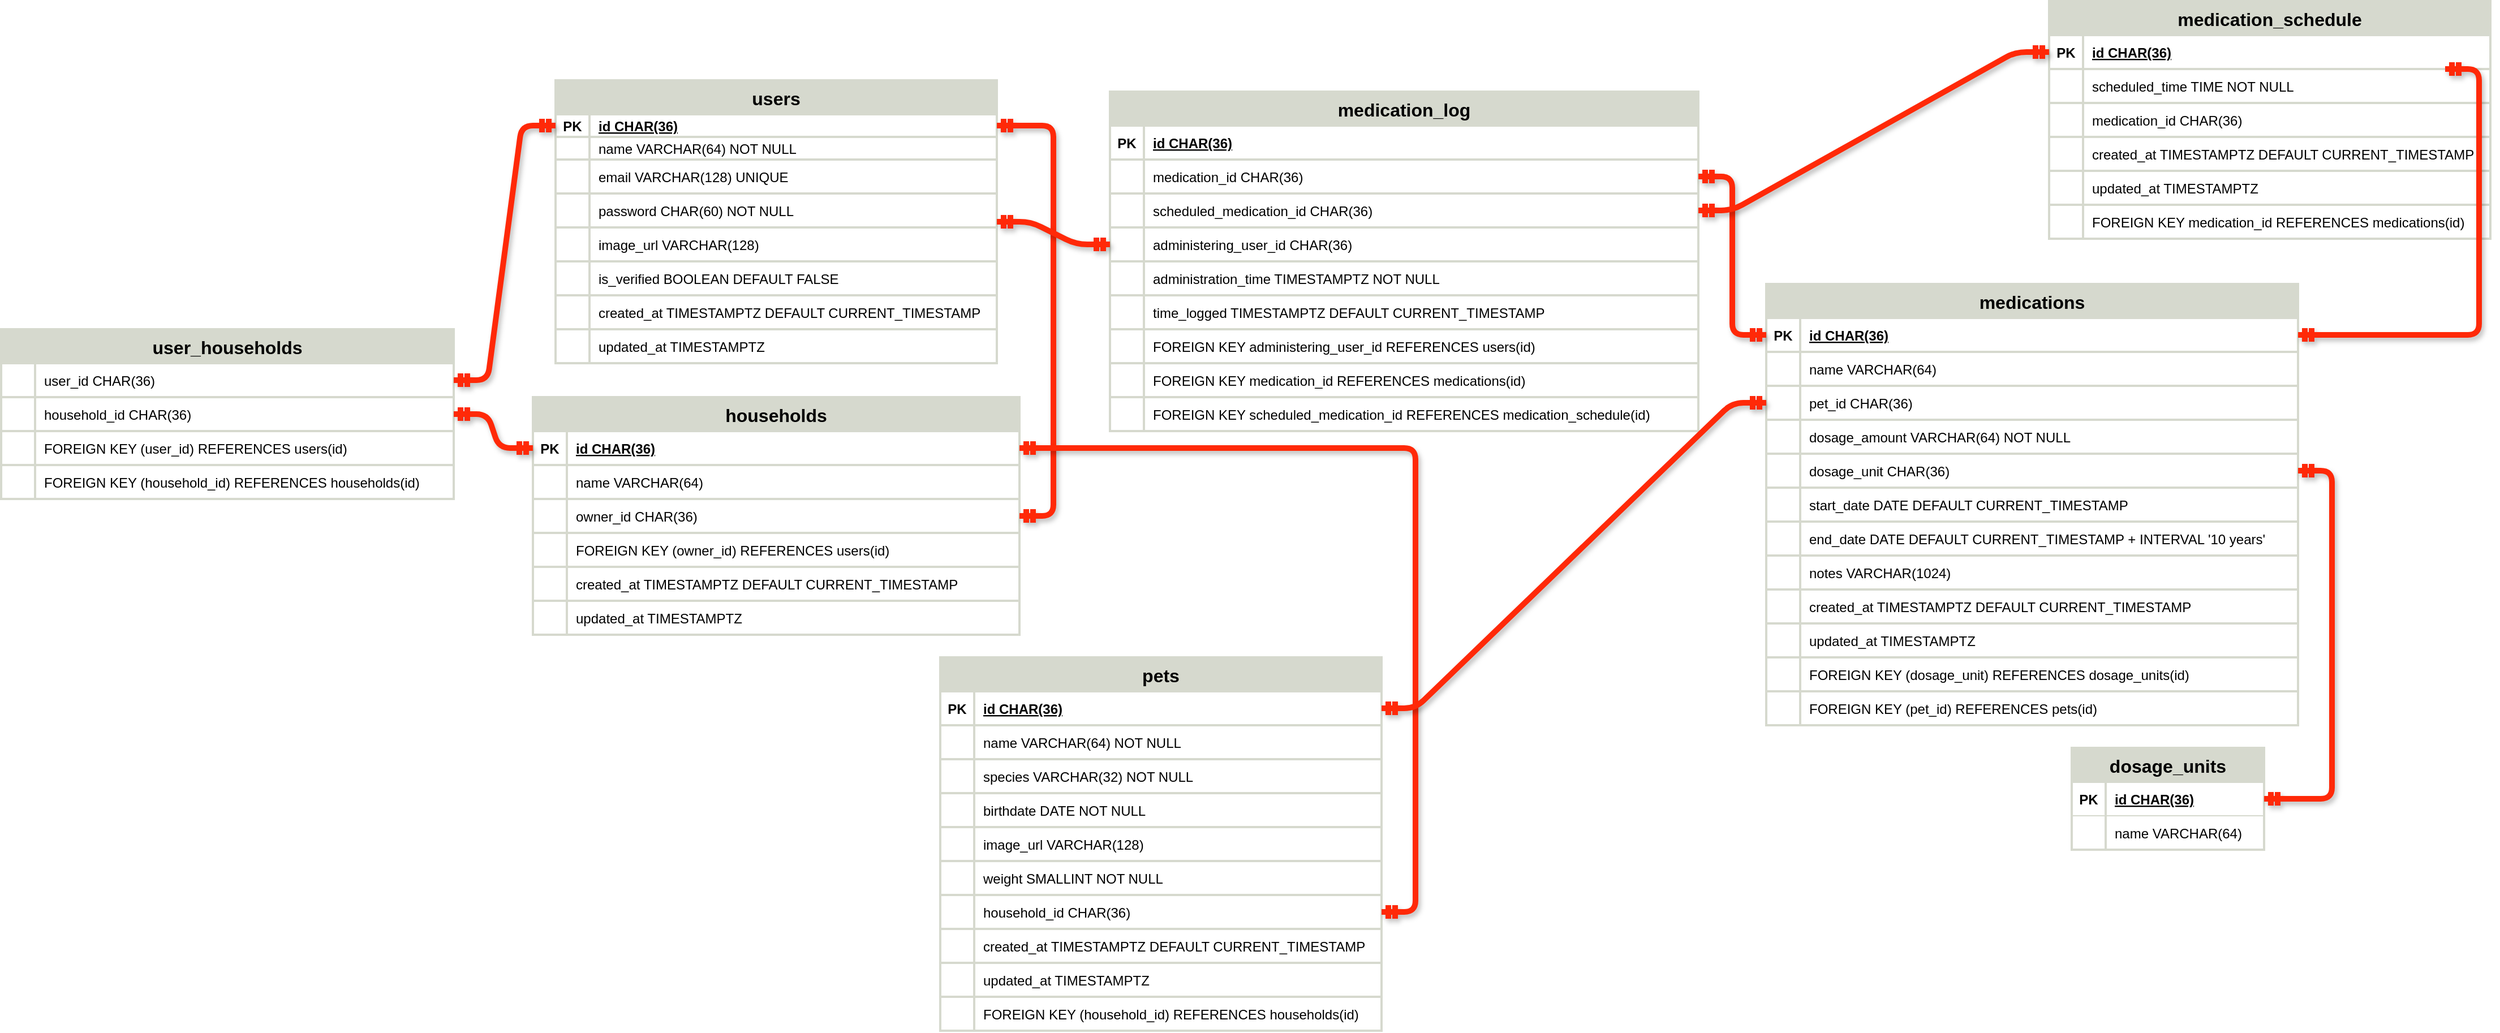 <mxfile version="22.1.17" type="github">
  <diagram name="Page-1" id="0-UlEQoik30xeTsWgtJs">
    <mxGraphModel dx="4084" dy="2238" grid="1" gridSize="10" guides="1" tooltips="1" connect="1" arrows="1" fold="1" page="1" pageScale="1" pageWidth="850" pageHeight="1100" math="0" shadow="0">
      <root>
        <mxCell id="0" />
        <mxCell id="1" parent="0" />
        <mxCell id="Mppwnoug4MWIkZQOMdJh-1" value="users" style="shape=table;startSize=30;container=1;collapsible=1;childLayout=tableLayout;fixedRows=1;rowLines=1;fontStyle=1;align=center;resizeLast=1;swimlaneLine=1;shadow=0;fillColor=#D6D9CE;fontColor=#000000;labelBorderColor=none;labelBackgroundColor=none;fontSize=16;strokeColor=#D6D9CE;strokeWidth=2;" vertex="1" parent="1">
          <mxGeometry x="-540" y="-100" width="390" height="250" as="geometry" />
        </mxCell>
        <mxCell id="Mppwnoug4MWIkZQOMdJh-2" value="" style="shape=tableRow;horizontal=0;startSize=0;swimlaneHead=0;swimlaneBody=0;fillColor=none;collapsible=0;dropTarget=0;points=[[0,0.5],[1,0.5]];portConstraint=eastwest;strokeColor=inherit;top=0;left=0;right=0;bottom=1;swimlaneLine=1;" vertex="1" parent="Mppwnoug4MWIkZQOMdJh-1">
          <mxGeometry y="30" width="390" height="20" as="geometry" />
        </mxCell>
        <mxCell id="Mppwnoug4MWIkZQOMdJh-3" value="PK" style="shape=partialRectangle;overflow=hidden;connectable=0;fillColor=none;strokeColor=inherit;top=0;left=0;bottom=0;right=0;fontStyle=1;swimlaneLine=1;" vertex="1" parent="Mppwnoug4MWIkZQOMdJh-2">
          <mxGeometry width="30" height="20" as="geometry">
            <mxRectangle width="30" height="20" as="alternateBounds" />
          </mxGeometry>
        </mxCell>
        <mxCell id="Mppwnoug4MWIkZQOMdJh-4" value="id CHAR(36) " style="shape=partialRectangle;overflow=hidden;connectable=0;fillColor=none;align=left;strokeColor=inherit;top=0;left=0;bottom=0;right=0;spacingLeft=6;fontStyle=5;swimlaneLine=1;" vertex="1" parent="Mppwnoug4MWIkZQOMdJh-2">
          <mxGeometry x="30" width="360" height="20" as="geometry">
            <mxRectangle width="360" height="20" as="alternateBounds" />
          </mxGeometry>
        </mxCell>
        <mxCell id="Mppwnoug4MWIkZQOMdJh-5" value="" style="shape=tableRow;horizontal=0;startSize=0;swimlaneHead=0;swimlaneBody=0;fillColor=none;collapsible=0;dropTarget=0;points=[[0,0.5],[1,0.5]];portConstraint=eastwest;strokeColor=inherit;top=0;left=0;right=0;bottom=0;swimlaneLine=1;" vertex="1" parent="Mppwnoug4MWIkZQOMdJh-1">
          <mxGeometry y="50" width="390" height="20" as="geometry" />
        </mxCell>
        <mxCell id="Mppwnoug4MWIkZQOMdJh-6" value="" style="shape=partialRectangle;overflow=hidden;connectable=0;fillColor=none;strokeColor=inherit;top=0;left=0;bottom=0;right=0;swimlaneLine=1;" vertex="1" parent="Mppwnoug4MWIkZQOMdJh-5">
          <mxGeometry width="30" height="20" as="geometry">
            <mxRectangle width="30" height="20" as="alternateBounds" />
          </mxGeometry>
        </mxCell>
        <mxCell id="Mppwnoug4MWIkZQOMdJh-7" value="name VARCHAR(64) NOT NULL" style="shape=partialRectangle;overflow=hidden;connectable=0;fillColor=none;align=left;strokeColor=inherit;top=0;left=0;bottom=0;right=0;spacingLeft=6;swimlaneLine=1;" vertex="1" parent="Mppwnoug4MWIkZQOMdJh-5">
          <mxGeometry x="30" width="360" height="20" as="geometry">
            <mxRectangle width="360" height="20" as="alternateBounds" />
          </mxGeometry>
        </mxCell>
        <mxCell id="Mppwnoug4MWIkZQOMdJh-8" value="" style="shape=tableRow;horizontal=0;startSize=0;swimlaneHead=0;swimlaneBody=0;fillColor=none;collapsible=0;dropTarget=0;points=[[0,0.5],[1,0.5]];portConstraint=eastwest;strokeColor=inherit;top=0;left=0;right=0;bottom=0;swimlaneLine=1;" vertex="1" parent="Mppwnoug4MWIkZQOMdJh-1">
          <mxGeometry y="70" width="390" height="30" as="geometry" />
        </mxCell>
        <mxCell id="Mppwnoug4MWIkZQOMdJh-9" value="" style="shape=partialRectangle;overflow=hidden;connectable=0;fillColor=none;strokeColor=inherit;top=0;left=0;bottom=0;right=0;swimlaneLine=1;" vertex="1" parent="Mppwnoug4MWIkZQOMdJh-8">
          <mxGeometry width="30" height="30" as="geometry">
            <mxRectangle width="30" height="30" as="alternateBounds" />
          </mxGeometry>
        </mxCell>
        <mxCell id="Mppwnoug4MWIkZQOMdJh-10" value="email VARCHAR(128) UNIQUE" style="shape=partialRectangle;overflow=hidden;connectable=0;fillColor=none;align=left;strokeColor=inherit;top=0;left=0;bottom=0;right=0;spacingLeft=6;swimlaneLine=1;" vertex="1" parent="Mppwnoug4MWIkZQOMdJh-8">
          <mxGeometry x="30" width="360" height="30" as="geometry">
            <mxRectangle width="360" height="30" as="alternateBounds" />
          </mxGeometry>
        </mxCell>
        <mxCell id="Mppwnoug4MWIkZQOMdJh-11" value="" style="shape=tableRow;horizontal=0;startSize=0;swimlaneHead=0;swimlaneBody=0;fillColor=none;collapsible=0;dropTarget=0;points=[[0,0.5],[1,0.5]];portConstraint=eastwest;strokeColor=inherit;top=0;left=0;right=0;bottom=0;swimlaneLine=1;" vertex="1" parent="Mppwnoug4MWIkZQOMdJh-1">
          <mxGeometry y="100" width="390" height="30" as="geometry" />
        </mxCell>
        <mxCell id="Mppwnoug4MWIkZQOMdJh-12" value="" style="shape=partialRectangle;overflow=hidden;connectable=0;fillColor=none;strokeColor=inherit;top=0;left=0;bottom=0;right=0;swimlaneLine=1;" vertex="1" parent="Mppwnoug4MWIkZQOMdJh-11">
          <mxGeometry width="30" height="30" as="geometry">
            <mxRectangle width="30" height="30" as="alternateBounds" />
          </mxGeometry>
        </mxCell>
        <mxCell id="Mppwnoug4MWIkZQOMdJh-13" value="password CHAR(60) NOT NULL" style="shape=partialRectangle;overflow=hidden;connectable=0;fillColor=none;align=left;strokeColor=inherit;top=0;left=0;bottom=0;right=0;spacingLeft=6;swimlaneLine=1;" vertex="1" parent="Mppwnoug4MWIkZQOMdJh-11">
          <mxGeometry x="30" width="360" height="30" as="geometry">
            <mxRectangle width="360" height="30" as="alternateBounds" />
          </mxGeometry>
        </mxCell>
        <mxCell id="Mppwnoug4MWIkZQOMdJh-14" value="" style="shape=tableRow;horizontal=0;startSize=0;swimlaneHead=0;swimlaneBody=0;fillColor=none;collapsible=0;dropTarget=0;points=[[0,0.5],[1,0.5]];portConstraint=eastwest;strokeColor=inherit;top=0;left=0;right=0;bottom=0;swimlaneLine=1;" vertex="1" parent="Mppwnoug4MWIkZQOMdJh-1">
          <mxGeometry y="130" width="390" height="30" as="geometry" />
        </mxCell>
        <mxCell id="Mppwnoug4MWIkZQOMdJh-15" value="" style="shape=partialRectangle;overflow=hidden;connectable=0;fillColor=none;strokeColor=inherit;top=0;left=0;bottom=0;right=0;swimlaneLine=1;" vertex="1" parent="Mppwnoug4MWIkZQOMdJh-14">
          <mxGeometry width="30" height="30" as="geometry">
            <mxRectangle width="30" height="30" as="alternateBounds" />
          </mxGeometry>
        </mxCell>
        <mxCell id="Mppwnoug4MWIkZQOMdJh-16" value="image_url VARCHAR(128)" style="shape=partialRectangle;overflow=hidden;connectable=0;fillColor=none;align=left;strokeColor=inherit;top=0;left=0;bottom=0;right=0;spacingLeft=6;swimlaneLine=1;" vertex="1" parent="Mppwnoug4MWIkZQOMdJh-14">
          <mxGeometry x="30" width="360" height="30" as="geometry">
            <mxRectangle width="360" height="30" as="alternateBounds" />
          </mxGeometry>
        </mxCell>
        <mxCell id="Mppwnoug4MWIkZQOMdJh-17" value="" style="shape=tableRow;horizontal=0;startSize=0;swimlaneHead=0;swimlaneBody=0;fillColor=none;collapsible=0;dropTarget=0;points=[[0,0.5],[1,0.5]];portConstraint=eastwest;strokeColor=inherit;top=0;left=0;right=0;bottom=0;swimlaneLine=1;" vertex="1" parent="Mppwnoug4MWIkZQOMdJh-1">
          <mxGeometry y="160" width="390" height="30" as="geometry" />
        </mxCell>
        <mxCell id="Mppwnoug4MWIkZQOMdJh-18" value="" style="shape=partialRectangle;overflow=hidden;connectable=0;fillColor=none;strokeColor=inherit;top=0;left=0;bottom=0;right=0;swimlaneLine=1;" vertex="1" parent="Mppwnoug4MWIkZQOMdJh-17">
          <mxGeometry width="30" height="30" as="geometry">
            <mxRectangle width="30" height="30" as="alternateBounds" />
          </mxGeometry>
        </mxCell>
        <mxCell id="Mppwnoug4MWIkZQOMdJh-19" value="is_verified BOOLEAN DEFAULT FALSE" style="shape=partialRectangle;overflow=hidden;connectable=0;fillColor=none;align=left;strokeColor=inherit;top=0;left=0;bottom=0;right=0;spacingLeft=6;swimlaneLine=1;" vertex="1" parent="Mppwnoug4MWIkZQOMdJh-17">
          <mxGeometry x="30" width="360" height="30" as="geometry">
            <mxRectangle width="360" height="30" as="alternateBounds" />
          </mxGeometry>
        </mxCell>
        <mxCell id="Mppwnoug4MWIkZQOMdJh-20" value="" style="shape=tableRow;horizontal=0;startSize=0;swimlaneHead=0;swimlaneBody=0;fillColor=none;collapsible=0;dropTarget=0;points=[[0,0.5],[1,0.5]];portConstraint=eastwest;strokeColor=inherit;top=0;left=0;right=0;bottom=0;swimlaneLine=1;" vertex="1" parent="Mppwnoug4MWIkZQOMdJh-1">
          <mxGeometry y="190" width="390" height="30" as="geometry" />
        </mxCell>
        <mxCell id="Mppwnoug4MWIkZQOMdJh-21" value="" style="shape=partialRectangle;overflow=hidden;connectable=0;fillColor=none;strokeColor=inherit;top=0;left=0;bottom=0;right=0;swimlaneLine=1;" vertex="1" parent="Mppwnoug4MWIkZQOMdJh-20">
          <mxGeometry width="30" height="30" as="geometry">
            <mxRectangle width="30" height="30" as="alternateBounds" />
          </mxGeometry>
        </mxCell>
        <mxCell id="Mppwnoug4MWIkZQOMdJh-22" value="created_at TIMESTAMPTZ DEFAULT CURRENT_TIMESTAMP" style="shape=partialRectangle;overflow=hidden;connectable=0;fillColor=none;align=left;strokeColor=inherit;top=0;left=0;bottom=0;right=0;spacingLeft=6;swimlaneLine=1;" vertex="1" parent="Mppwnoug4MWIkZQOMdJh-20">
          <mxGeometry x="30" width="360" height="30" as="geometry">
            <mxRectangle width="360" height="30" as="alternateBounds" />
          </mxGeometry>
        </mxCell>
        <mxCell id="Mppwnoug4MWIkZQOMdJh-23" value="" style="shape=tableRow;horizontal=0;startSize=0;swimlaneHead=0;swimlaneBody=0;fillColor=none;collapsible=0;dropTarget=0;points=[[0,0.5],[1,0.5]];portConstraint=eastwest;strokeColor=inherit;top=0;left=0;right=0;bottom=0;swimlaneLine=1;" vertex="1" parent="Mppwnoug4MWIkZQOMdJh-1">
          <mxGeometry y="220" width="390" height="30" as="geometry" />
        </mxCell>
        <mxCell id="Mppwnoug4MWIkZQOMdJh-24" value="" style="shape=partialRectangle;overflow=hidden;connectable=0;fillColor=none;strokeColor=inherit;top=0;left=0;bottom=0;right=0;swimlaneLine=1;" vertex="1" parent="Mppwnoug4MWIkZQOMdJh-23">
          <mxGeometry width="30" height="30" as="geometry">
            <mxRectangle width="30" height="30" as="alternateBounds" />
          </mxGeometry>
        </mxCell>
        <mxCell id="Mppwnoug4MWIkZQOMdJh-25" value="updated_at TIMESTAMPTZ" style="shape=partialRectangle;overflow=hidden;connectable=0;fillColor=none;align=left;strokeColor=inherit;top=0;left=0;bottom=0;right=0;spacingLeft=6;swimlaneLine=1;" vertex="1" parent="Mppwnoug4MWIkZQOMdJh-23">
          <mxGeometry x="30" width="360" height="30" as="geometry">
            <mxRectangle width="360" height="30" as="alternateBounds" />
          </mxGeometry>
        </mxCell>
        <mxCell id="Mppwnoug4MWIkZQOMdJh-26" value="households" style="shape=table;startSize=30;container=1;collapsible=1;childLayout=tableLayout;fixedRows=1;rowLines=1;fontStyle=1;align=center;resizeLast=1;swimlaneLine=1;shadow=0;fillColor=#D6D9CE;fontColor=#000000;labelBorderColor=none;labelBackgroundColor=none;fontSize=16;strokeColor=#D6D9CE;strokeWidth=2;" vertex="1" parent="1">
          <mxGeometry x="-560" y="180" width="430" height="210" as="geometry" />
        </mxCell>
        <mxCell id="Mppwnoug4MWIkZQOMdJh-27" value="" style="shape=tableRow;horizontal=0;startSize=0;swimlaneHead=0;swimlaneBody=0;fillColor=none;collapsible=0;dropTarget=0;points=[[0,0.5],[1,0.5]];portConstraint=eastwest;strokeColor=inherit;top=0;left=0;right=0;bottom=1;swimlaneLine=1;" vertex="1" parent="Mppwnoug4MWIkZQOMdJh-26">
          <mxGeometry y="30" width="430" height="30" as="geometry" />
        </mxCell>
        <mxCell id="Mppwnoug4MWIkZQOMdJh-28" value="PK" style="shape=partialRectangle;overflow=hidden;connectable=0;fillColor=none;strokeColor=inherit;top=0;left=0;bottom=0;right=0;fontStyle=1;swimlaneLine=1;" vertex="1" parent="Mppwnoug4MWIkZQOMdJh-27">
          <mxGeometry width="30" height="30" as="geometry">
            <mxRectangle width="30" height="30" as="alternateBounds" />
          </mxGeometry>
        </mxCell>
        <mxCell id="Mppwnoug4MWIkZQOMdJh-29" value="id CHAR(36) " style="shape=partialRectangle;overflow=hidden;connectable=0;fillColor=none;align=left;strokeColor=inherit;top=0;left=0;bottom=0;right=0;spacingLeft=6;fontStyle=5;swimlaneLine=1;" vertex="1" parent="Mppwnoug4MWIkZQOMdJh-27">
          <mxGeometry x="30" width="400" height="30" as="geometry">
            <mxRectangle width="400" height="30" as="alternateBounds" />
          </mxGeometry>
        </mxCell>
        <mxCell id="Mppwnoug4MWIkZQOMdJh-30" value="" style="shape=tableRow;horizontal=0;startSize=0;swimlaneHead=0;swimlaneBody=0;fillColor=none;collapsible=0;dropTarget=0;points=[[0,0.5],[1,0.5]];portConstraint=eastwest;strokeColor=inherit;top=0;left=0;right=0;bottom=0;swimlaneLine=1;" vertex="1" parent="Mppwnoug4MWIkZQOMdJh-26">
          <mxGeometry y="60" width="430" height="30" as="geometry" />
        </mxCell>
        <mxCell id="Mppwnoug4MWIkZQOMdJh-31" value="" style="shape=partialRectangle;overflow=hidden;connectable=0;fillColor=none;strokeColor=inherit;top=0;left=0;bottom=0;right=0;swimlaneLine=1;" vertex="1" parent="Mppwnoug4MWIkZQOMdJh-30">
          <mxGeometry width="30" height="30" as="geometry">
            <mxRectangle width="30" height="30" as="alternateBounds" />
          </mxGeometry>
        </mxCell>
        <mxCell id="Mppwnoug4MWIkZQOMdJh-32" value="name VARCHAR(64)" style="shape=partialRectangle;overflow=hidden;connectable=0;fillColor=none;align=left;strokeColor=inherit;top=0;left=0;bottom=0;right=0;spacingLeft=6;swimlaneLine=1;" vertex="1" parent="Mppwnoug4MWIkZQOMdJh-30">
          <mxGeometry x="30" width="400" height="30" as="geometry">
            <mxRectangle width="400" height="30" as="alternateBounds" />
          </mxGeometry>
        </mxCell>
        <mxCell id="Mppwnoug4MWIkZQOMdJh-33" value="" style="shape=tableRow;horizontal=0;startSize=0;swimlaneHead=0;swimlaneBody=0;fillColor=none;collapsible=0;dropTarget=0;points=[[0,0.5],[1,0.5]];portConstraint=eastwest;strokeColor=inherit;top=0;left=0;right=0;bottom=0;swimlaneLine=1;" vertex="1" parent="Mppwnoug4MWIkZQOMdJh-26">
          <mxGeometry y="90" width="430" height="30" as="geometry" />
        </mxCell>
        <mxCell id="Mppwnoug4MWIkZQOMdJh-34" value="" style="shape=partialRectangle;overflow=hidden;connectable=0;fillColor=none;strokeColor=inherit;top=0;left=0;bottom=0;right=0;swimlaneLine=1;" vertex="1" parent="Mppwnoug4MWIkZQOMdJh-33">
          <mxGeometry width="30" height="30" as="geometry">
            <mxRectangle width="30" height="30" as="alternateBounds" />
          </mxGeometry>
        </mxCell>
        <mxCell id="Mppwnoug4MWIkZQOMdJh-35" value="owner_id CHAR(36)" style="shape=partialRectangle;overflow=hidden;connectable=0;fillColor=none;align=left;strokeColor=inherit;top=0;left=0;bottom=0;right=0;spacingLeft=6;swimlaneLine=1;" vertex="1" parent="Mppwnoug4MWIkZQOMdJh-33">
          <mxGeometry x="30" width="400" height="30" as="geometry">
            <mxRectangle width="400" height="30" as="alternateBounds" />
          </mxGeometry>
        </mxCell>
        <mxCell id="Mppwnoug4MWIkZQOMdJh-36" value="" style="shape=tableRow;horizontal=0;startSize=0;swimlaneHead=0;swimlaneBody=0;fillColor=none;collapsible=0;dropTarget=0;points=[[0,0.5],[1,0.5]];portConstraint=eastwest;strokeColor=inherit;top=0;left=0;right=0;bottom=0;swimlaneLine=1;" vertex="1" parent="Mppwnoug4MWIkZQOMdJh-26">
          <mxGeometry y="120" width="430" height="30" as="geometry" />
        </mxCell>
        <mxCell id="Mppwnoug4MWIkZQOMdJh-37" value="" style="shape=partialRectangle;overflow=hidden;connectable=0;fillColor=none;strokeColor=inherit;top=0;left=0;bottom=0;right=0;swimlaneLine=1;" vertex="1" parent="Mppwnoug4MWIkZQOMdJh-36">
          <mxGeometry width="30" height="30" as="geometry">
            <mxRectangle width="30" height="30" as="alternateBounds" />
          </mxGeometry>
        </mxCell>
        <mxCell id="Mppwnoug4MWIkZQOMdJh-38" value="FOREIGN KEY (owner_id) REFERENCES users(id)" style="shape=partialRectangle;overflow=hidden;connectable=0;fillColor=none;align=left;strokeColor=inherit;top=0;left=0;bottom=0;right=0;spacingLeft=6;swimlaneLine=1;" vertex="1" parent="Mppwnoug4MWIkZQOMdJh-36">
          <mxGeometry x="30" width="400" height="30" as="geometry">
            <mxRectangle width="400" height="30" as="alternateBounds" />
          </mxGeometry>
        </mxCell>
        <mxCell id="Mppwnoug4MWIkZQOMdJh-39" value="" style="shape=tableRow;horizontal=0;startSize=0;swimlaneHead=0;swimlaneBody=0;fillColor=none;collapsible=0;dropTarget=0;points=[[0,0.5],[1,0.5]];portConstraint=eastwest;strokeColor=inherit;top=0;left=0;right=0;bottom=0;swimlaneLine=1;" vertex="1" parent="Mppwnoug4MWIkZQOMdJh-26">
          <mxGeometry y="150" width="430" height="30" as="geometry" />
        </mxCell>
        <mxCell id="Mppwnoug4MWIkZQOMdJh-40" value="" style="shape=partialRectangle;overflow=hidden;connectable=0;fillColor=none;strokeColor=inherit;top=0;left=0;bottom=0;right=0;swimlaneLine=1;" vertex="1" parent="Mppwnoug4MWIkZQOMdJh-39">
          <mxGeometry width="30" height="30" as="geometry">
            <mxRectangle width="30" height="30" as="alternateBounds" />
          </mxGeometry>
        </mxCell>
        <mxCell id="Mppwnoug4MWIkZQOMdJh-41" value="created_at TIMESTAMPTZ DEFAULT CURRENT_TIMESTAMP" style="shape=partialRectangle;overflow=hidden;connectable=0;fillColor=none;align=left;strokeColor=inherit;top=0;left=0;bottom=0;right=0;spacingLeft=6;swimlaneLine=1;" vertex="1" parent="Mppwnoug4MWIkZQOMdJh-39">
          <mxGeometry x="30" width="400" height="30" as="geometry">
            <mxRectangle width="400" height="30" as="alternateBounds" />
          </mxGeometry>
        </mxCell>
        <mxCell id="Mppwnoug4MWIkZQOMdJh-42" value="" style="shape=tableRow;horizontal=0;startSize=0;swimlaneHead=0;swimlaneBody=0;fillColor=none;collapsible=0;dropTarget=0;points=[[0,0.5],[1,0.5]];portConstraint=eastwest;strokeColor=inherit;top=0;left=0;right=0;bottom=0;swimlaneLine=1;" vertex="1" parent="Mppwnoug4MWIkZQOMdJh-26">
          <mxGeometry y="180" width="430" height="30" as="geometry" />
        </mxCell>
        <mxCell id="Mppwnoug4MWIkZQOMdJh-43" value="" style="shape=partialRectangle;overflow=hidden;connectable=0;fillColor=none;strokeColor=inherit;top=0;left=0;bottom=0;right=0;swimlaneLine=1;" vertex="1" parent="Mppwnoug4MWIkZQOMdJh-42">
          <mxGeometry width="30" height="30" as="geometry">
            <mxRectangle width="30" height="30" as="alternateBounds" />
          </mxGeometry>
        </mxCell>
        <mxCell id="Mppwnoug4MWIkZQOMdJh-44" value="updated_at TIMESTAMPTZ" style="shape=partialRectangle;overflow=hidden;connectable=0;fillColor=none;align=left;strokeColor=inherit;top=0;left=0;bottom=0;right=0;spacingLeft=6;swimlaneLine=1;" vertex="1" parent="Mppwnoug4MWIkZQOMdJh-42">
          <mxGeometry x="30" width="400" height="30" as="geometry">
            <mxRectangle width="400" height="30" as="alternateBounds" />
          </mxGeometry>
        </mxCell>
        <mxCell id="Mppwnoug4MWIkZQOMdJh-45" value="user_households" style="shape=table;startSize=30;container=1;collapsible=1;childLayout=tableLayout;fixedRows=1;rowLines=1;fontStyle=1;align=center;resizeLast=1;swimlaneLine=1;shadow=0;fillColor=#D6D9CE;fontColor=#000000;labelBorderColor=none;labelBackgroundColor=none;fontSize=16;strokeColor=#D6D9CE;strokeWidth=2;" vertex="1" parent="1">
          <mxGeometry x="-1030" y="120" width="400" height="150" as="geometry" />
        </mxCell>
        <mxCell id="Mppwnoug4MWIkZQOMdJh-46" value="" style="shape=tableRow;horizontal=0;startSize=0;swimlaneHead=0;swimlaneBody=0;fillColor=none;collapsible=0;dropTarget=0;points=[[0,0.5],[1,0.5]];portConstraint=eastwest;strokeColor=inherit;top=0;left=0;right=0;bottom=0;swimlaneLine=1;" vertex="1" parent="Mppwnoug4MWIkZQOMdJh-45">
          <mxGeometry y="30" width="400" height="30" as="geometry" />
        </mxCell>
        <mxCell id="Mppwnoug4MWIkZQOMdJh-47" value="" style="shape=partialRectangle;overflow=hidden;connectable=0;fillColor=none;strokeColor=inherit;top=0;left=0;bottom=0;right=0;swimlaneLine=1;" vertex="1" parent="Mppwnoug4MWIkZQOMdJh-46">
          <mxGeometry width="30" height="30" as="geometry">
            <mxRectangle width="30" height="30" as="alternateBounds" />
          </mxGeometry>
        </mxCell>
        <mxCell id="Mppwnoug4MWIkZQOMdJh-48" value="user_id CHAR(36)" style="shape=partialRectangle;overflow=hidden;connectable=0;fillColor=none;align=left;strokeColor=inherit;top=0;left=0;bottom=0;right=0;spacingLeft=6;swimlaneLine=1;" vertex="1" parent="Mppwnoug4MWIkZQOMdJh-46">
          <mxGeometry x="30" width="370" height="30" as="geometry">
            <mxRectangle width="370" height="30" as="alternateBounds" />
          </mxGeometry>
        </mxCell>
        <mxCell id="Mppwnoug4MWIkZQOMdJh-49" value="" style="shape=tableRow;horizontal=0;startSize=0;swimlaneHead=0;swimlaneBody=0;fillColor=none;collapsible=0;dropTarget=0;points=[[0,0.5],[1,0.5]];portConstraint=eastwest;strokeColor=inherit;top=0;left=0;right=0;bottom=0;swimlaneLine=1;" vertex="1" parent="Mppwnoug4MWIkZQOMdJh-45">
          <mxGeometry y="60" width="400" height="30" as="geometry" />
        </mxCell>
        <mxCell id="Mppwnoug4MWIkZQOMdJh-50" value="" style="shape=partialRectangle;overflow=hidden;connectable=0;fillColor=none;strokeColor=inherit;top=0;left=0;bottom=0;right=0;swimlaneLine=1;" vertex="1" parent="Mppwnoug4MWIkZQOMdJh-49">
          <mxGeometry width="30" height="30" as="geometry">
            <mxRectangle width="30" height="30" as="alternateBounds" />
          </mxGeometry>
        </mxCell>
        <mxCell id="Mppwnoug4MWIkZQOMdJh-51" value="household_id CHAR(36)" style="shape=partialRectangle;overflow=hidden;connectable=0;fillColor=none;align=left;strokeColor=inherit;top=0;left=0;bottom=0;right=0;spacingLeft=6;swimlaneLine=1;" vertex="1" parent="Mppwnoug4MWIkZQOMdJh-49">
          <mxGeometry x="30" width="370" height="30" as="geometry">
            <mxRectangle width="370" height="30" as="alternateBounds" />
          </mxGeometry>
        </mxCell>
        <mxCell id="Mppwnoug4MWIkZQOMdJh-52" value="" style="shape=tableRow;horizontal=0;startSize=0;swimlaneHead=0;swimlaneBody=0;fillColor=none;collapsible=0;dropTarget=0;points=[[0,0.5],[1,0.5]];portConstraint=eastwest;strokeColor=inherit;top=0;left=0;right=0;bottom=0;swimlaneLine=1;" vertex="1" parent="Mppwnoug4MWIkZQOMdJh-45">
          <mxGeometry y="90" width="400" height="30" as="geometry" />
        </mxCell>
        <mxCell id="Mppwnoug4MWIkZQOMdJh-53" value="" style="shape=partialRectangle;overflow=hidden;connectable=0;fillColor=none;strokeColor=inherit;top=0;left=0;bottom=0;right=0;swimlaneLine=1;" vertex="1" parent="Mppwnoug4MWIkZQOMdJh-52">
          <mxGeometry width="30" height="30" as="geometry">
            <mxRectangle width="30" height="30" as="alternateBounds" />
          </mxGeometry>
        </mxCell>
        <mxCell id="Mppwnoug4MWIkZQOMdJh-54" value="FOREIGN KEY (user_id) REFERENCES users(id)" style="shape=partialRectangle;overflow=hidden;connectable=0;fillColor=none;align=left;strokeColor=inherit;top=0;left=0;bottom=0;right=0;spacingLeft=6;swimlaneLine=1;" vertex="1" parent="Mppwnoug4MWIkZQOMdJh-52">
          <mxGeometry x="30" width="370" height="30" as="geometry">
            <mxRectangle width="370" height="30" as="alternateBounds" />
          </mxGeometry>
        </mxCell>
        <mxCell id="Mppwnoug4MWIkZQOMdJh-55" value="" style="shape=tableRow;horizontal=0;startSize=0;swimlaneHead=0;swimlaneBody=0;fillColor=none;collapsible=0;dropTarget=0;points=[[0,0.5],[1,0.5]];portConstraint=eastwest;strokeColor=inherit;top=0;left=0;right=0;bottom=0;swimlaneLine=1;" vertex="1" parent="Mppwnoug4MWIkZQOMdJh-45">
          <mxGeometry y="120" width="400" height="30" as="geometry" />
        </mxCell>
        <mxCell id="Mppwnoug4MWIkZQOMdJh-56" value="" style="shape=partialRectangle;overflow=hidden;connectable=0;fillColor=none;strokeColor=inherit;top=0;left=0;bottom=0;right=0;swimlaneLine=1;" vertex="1" parent="Mppwnoug4MWIkZQOMdJh-55">
          <mxGeometry width="30" height="30" as="geometry">
            <mxRectangle width="30" height="30" as="alternateBounds" />
          </mxGeometry>
        </mxCell>
        <mxCell id="Mppwnoug4MWIkZQOMdJh-57" value="FOREIGN KEY (household_id) REFERENCES households(id)" style="shape=partialRectangle;overflow=hidden;connectable=0;fillColor=none;align=left;strokeColor=inherit;top=0;left=0;bottom=0;right=0;spacingLeft=6;swimlaneLine=1;" vertex="1" parent="Mppwnoug4MWIkZQOMdJh-55">
          <mxGeometry x="30" width="370" height="30" as="geometry">
            <mxRectangle width="370" height="30" as="alternateBounds" />
          </mxGeometry>
        </mxCell>
        <mxCell id="Mppwnoug4MWIkZQOMdJh-58" value="pets" style="shape=table;startSize=30;container=1;collapsible=1;childLayout=tableLayout;fixedRows=1;rowLines=1;fontStyle=1;align=center;resizeLast=1;swimlaneLine=1;shadow=0;fillColor=#D6D9CE;fontColor=#000000;labelBorderColor=none;labelBackgroundColor=none;fontSize=16;strokeColor=#D6D9CE;strokeWidth=2;" vertex="1" parent="1">
          <mxGeometry x="-200" y="410" width="390" height="330" as="geometry" />
        </mxCell>
        <mxCell id="Mppwnoug4MWIkZQOMdJh-59" value="" style="shape=tableRow;horizontal=0;startSize=0;swimlaneHead=0;swimlaneBody=0;fillColor=none;collapsible=0;dropTarget=0;points=[[0,0.5],[1,0.5]];portConstraint=eastwest;strokeColor=inherit;top=0;left=0;right=0;bottom=1;swimlaneLine=1;" vertex="1" parent="Mppwnoug4MWIkZQOMdJh-58">
          <mxGeometry y="30" width="390" height="30" as="geometry" />
        </mxCell>
        <mxCell id="Mppwnoug4MWIkZQOMdJh-60" value="PK" style="shape=partialRectangle;overflow=hidden;connectable=0;fillColor=none;strokeColor=inherit;top=0;left=0;bottom=0;right=0;fontStyle=1;swimlaneLine=1;" vertex="1" parent="Mppwnoug4MWIkZQOMdJh-59">
          <mxGeometry width="30" height="30" as="geometry">
            <mxRectangle width="30" height="30" as="alternateBounds" />
          </mxGeometry>
        </mxCell>
        <mxCell id="Mppwnoug4MWIkZQOMdJh-61" value="id CHAR(36) " style="shape=partialRectangle;overflow=hidden;connectable=0;fillColor=none;align=left;strokeColor=inherit;top=0;left=0;bottom=0;right=0;spacingLeft=6;fontStyle=5;swimlaneLine=1;" vertex="1" parent="Mppwnoug4MWIkZQOMdJh-59">
          <mxGeometry x="30" width="360" height="30" as="geometry">
            <mxRectangle width="360" height="30" as="alternateBounds" />
          </mxGeometry>
        </mxCell>
        <mxCell id="Mppwnoug4MWIkZQOMdJh-62" value="" style="shape=tableRow;horizontal=0;startSize=0;swimlaneHead=0;swimlaneBody=0;fillColor=none;collapsible=0;dropTarget=0;points=[[0,0.5],[1,0.5]];portConstraint=eastwest;strokeColor=inherit;top=0;left=0;right=0;bottom=0;swimlaneLine=1;" vertex="1" parent="Mppwnoug4MWIkZQOMdJh-58">
          <mxGeometry y="60" width="390" height="30" as="geometry" />
        </mxCell>
        <mxCell id="Mppwnoug4MWIkZQOMdJh-63" value="" style="shape=partialRectangle;overflow=hidden;connectable=0;fillColor=none;strokeColor=inherit;top=0;left=0;bottom=0;right=0;swimlaneLine=1;" vertex="1" parent="Mppwnoug4MWIkZQOMdJh-62">
          <mxGeometry width="30" height="30" as="geometry">
            <mxRectangle width="30" height="30" as="alternateBounds" />
          </mxGeometry>
        </mxCell>
        <mxCell id="Mppwnoug4MWIkZQOMdJh-64" value="name VARCHAR(64) NOT NULL" style="shape=partialRectangle;overflow=hidden;connectable=0;fillColor=none;align=left;strokeColor=inherit;top=0;left=0;bottom=0;right=0;spacingLeft=6;swimlaneLine=1;" vertex="1" parent="Mppwnoug4MWIkZQOMdJh-62">
          <mxGeometry x="30" width="360" height="30" as="geometry">
            <mxRectangle width="360" height="30" as="alternateBounds" />
          </mxGeometry>
        </mxCell>
        <mxCell id="Mppwnoug4MWIkZQOMdJh-65" value="" style="shape=tableRow;horizontal=0;startSize=0;swimlaneHead=0;swimlaneBody=0;fillColor=none;collapsible=0;dropTarget=0;points=[[0,0.5],[1,0.5]];portConstraint=eastwest;strokeColor=inherit;top=0;left=0;right=0;bottom=0;swimlaneLine=1;" vertex="1" parent="Mppwnoug4MWIkZQOMdJh-58">
          <mxGeometry y="90" width="390" height="30" as="geometry" />
        </mxCell>
        <mxCell id="Mppwnoug4MWIkZQOMdJh-66" value="" style="shape=partialRectangle;overflow=hidden;connectable=0;fillColor=none;strokeColor=inherit;top=0;left=0;bottom=0;right=0;swimlaneLine=1;" vertex="1" parent="Mppwnoug4MWIkZQOMdJh-65">
          <mxGeometry width="30" height="30" as="geometry">
            <mxRectangle width="30" height="30" as="alternateBounds" />
          </mxGeometry>
        </mxCell>
        <mxCell id="Mppwnoug4MWIkZQOMdJh-67" value="species VARCHAR(32) NOT NULL" style="shape=partialRectangle;overflow=hidden;connectable=0;fillColor=none;align=left;strokeColor=inherit;top=0;left=0;bottom=0;right=0;spacingLeft=6;swimlaneLine=1;" vertex="1" parent="Mppwnoug4MWIkZQOMdJh-65">
          <mxGeometry x="30" width="360" height="30" as="geometry">
            <mxRectangle width="360" height="30" as="alternateBounds" />
          </mxGeometry>
        </mxCell>
        <mxCell id="Mppwnoug4MWIkZQOMdJh-68" value="" style="shape=tableRow;horizontal=0;startSize=0;swimlaneHead=0;swimlaneBody=0;fillColor=none;collapsible=0;dropTarget=0;points=[[0,0.5],[1,0.5]];portConstraint=eastwest;strokeColor=inherit;top=0;left=0;right=0;bottom=0;swimlaneLine=1;" vertex="1" parent="Mppwnoug4MWIkZQOMdJh-58">
          <mxGeometry y="120" width="390" height="30" as="geometry" />
        </mxCell>
        <mxCell id="Mppwnoug4MWIkZQOMdJh-69" value="" style="shape=partialRectangle;overflow=hidden;connectable=0;fillColor=none;strokeColor=inherit;top=0;left=0;bottom=0;right=0;swimlaneLine=1;" vertex="1" parent="Mppwnoug4MWIkZQOMdJh-68">
          <mxGeometry width="30" height="30" as="geometry">
            <mxRectangle width="30" height="30" as="alternateBounds" />
          </mxGeometry>
        </mxCell>
        <mxCell id="Mppwnoug4MWIkZQOMdJh-70" value="birthdate DATE NOT NULL" style="shape=partialRectangle;overflow=hidden;connectable=0;fillColor=none;align=left;strokeColor=inherit;top=0;left=0;bottom=0;right=0;spacingLeft=6;swimlaneLine=1;" vertex="1" parent="Mppwnoug4MWIkZQOMdJh-68">
          <mxGeometry x="30" width="360" height="30" as="geometry">
            <mxRectangle width="360" height="30" as="alternateBounds" />
          </mxGeometry>
        </mxCell>
        <mxCell id="Mppwnoug4MWIkZQOMdJh-71" value="" style="shape=tableRow;horizontal=0;startSize=0;swimlaneHead=0;swimlaneBody=0;fillColor=none;collapsible=0;dropTarget=0;points=[[0,0.5],[1,0.5]];portConstraint=eastwest;strokeColor=inherit;top=0;left=0;right=0;bottom=0;swimlaneLine=1;" vertex="1" parent="Mppwnoug4MWIkZQOMdJh-58">
          <mxGeometry y="150" width="390" height="30" as="geometry" />
        </mxCell>
        <mxCell id="Mppwnoug4MWIkZQOMdJh-72" value="" style="shape=partialRectangle;overflow=hidden;connectable=0;fillColor=none;strokeColor=inherit;top=0;left=0;bottom=0;right=0;swimlaneLine=1;" vertex="1" parent="Mppwnoug4MWIkZQOMdJh-71">
          <mxGeometry width="30" height="30" as="geometry">
            <mxRectangle width="30" height="30" as="alternateBounds" />
          </mxGeometry>
        </mxCell>
        <mxCell id="Mppwnoug4MWIkZQOMdJh-73" value="image_url VARCHAR(128)" style="shape=partialRectangle;overflow=hidden;connectable=0;fillColor=none;align=left;strokeColor=inherit;top=0;left=0;bottom=0;right=0;spacingLeft=6;swimlaneLine=1;" vertex="1" parent="Mppwnoug4MWIkZQOMdJh-71">
          <mxGeometry x="30" width="360" height="30" as="geometry">
            <mxRectangle width="360" height="30" as="alternateBounds" />
          </mxGeometry>
        </mxCell>
        <mxCell id="Mppwnoug4MWIkZQOMdJh-74" value="" style="shape=tableRow;horizontal=0;startSize=0;swimlaneHead=0;swimlaneBody=0;fillColor=none;collapsible=0;dropTarget=0;points=[[0,0.5],[1,0.5]];portConstraint=eastwest;strokeColor=inherit;top=0;left=0;right=0;bottom=0;swimlaneLine=1;" vertex="1" parent="Mppwnoug4MWIkZQOMdJh-58">
          <mxGeometry y="180" width="390" height="30" as="geometry" />
        </mxCell>
        <mxCell id="Mppwnoug4MWIkZQOMdJh-75" value="" style="shape=partialRectangle;overflow=hidden;connectable=0;fillColor=none;strokeColor=inherit;top=0;left=0;bottom=0;right=0;swimlaneLine=1;" vertex="1" parent="Mppwnoug4MWIkZQOMdJh-74">
          <mxGeometry width="30" height="30" as="geometry">
            <mxRectangle width="30" height="30" as="alternateBounds" />
          </mxGeometry>
        </mxCell>
        <mxCell id="Mppwnoug4MWIkZQOMdJh-76" value="weight SMALLINT NOT NULL" style="shape=partialRectangle;overflow=hidden;connectable=0;fillColor=none;align=left;strokeColor=inherit;top=0;left=0;bottom=0;right=0;spacingLeft=6;swimlaneLine=1;" vertex="1" parent="Mppwnoug4MWIkZQOMdJh-74">
          <mxGeometry x="30" width="360" height="30" as="geometry">
            <mxRectangle width="360" height="30" as="alternateBounds" />
          </mxGeometry>
        </mxCell>
        <mxCell id="Mppwnoug4MWIkZQOMdJh-77" value="" style="shape=tableRow;horizontal=0;startSize=0;swimlaneHead=0;swimlaneBody=0;fillColor=none;collapsible=0;dropTarget=0;points=[[0,0.5],[1,0.5]];portConstraint=eastwest;strokeColor=inherit;top=0;left=0;right=0;bottom=0;swimlaneLine=1;" vertex="1" parent="Mppwnoug4MWIkZQOMdJh-58">
          <mxGeometry y="210" width="390" height="30" as="geometry" />
        </mxCell>
        <mxCell id="Mppwnoug4MWIkZQOMdJh-78" value="" style="shape=partialRectangle;overflow=hidden;connectable=0;fillColor=none;strokeColor=inherit;top=0;left=0;bottom=0;right=0;swimlaneLine=1;" vertex="1" parent="Mppwnoug4MWIkZQOMdJh-77">
          <mxGeometry width="30" height="30" as="geometry">
            <mxRectangle width="30" height="30" as="alternateBounds" />
          </mxGeometry>
        </mxCell>
        <mxCell id="Mppwnoug4MWIkZQOMdJh-79" value="household_id CHAR(36)" style="shape=partialRectangle;overflow=hidden;connectable=0;fillColor=none;align=left;strokeColor=inherit;top=0;left=0;bottom=0;right=0;spacingLeft=6;swimlaneLine=1;" vertex="1" parent="Mppwnoug4MWIkZQOMdJh-77">
          <mxGeometry x="30" width="360" height="30" as="geometry">
            <mxRectangle width="360" height="30" as="alternateBounds" />
          </mxGeometry>
        </mxCell>
        <mxCell id="Mppwnoug4MWIkZQOMdJh-80" value="" style="shape=tableRow;horizontal=0;startSize=0;swimlaneHead=0;swimlaneBody=0;fillColor=none;collapsible=0;dropTarget=0;points=[[0,0.5],[1,0.5]];portConstraint=eastwest;strokeColor=inherit;top=0;left=0;right=0;bottom=0;swimlaneLine=1;" vertex="1" parent="Mppwnoug4MWIkZQOMdJh-58">
          <mxGeometry y="240" width="390" height="30" as="geometry" />
        </mxCell>
        <mxCell id="Mppwnoug4MWIkZQOMdJh-81" value="" style="shape=partialRectangle;overflow=hidden;connectable=0;fillColor=none;strokeColor=inherit;top=0;left=0;bottom=0;right=0;swimlaneLine=1;" vertex="1" parent="Mppwnoug4MWIkZQOMdJh-80">
          <mxGeometry width="30" height="30" as="geometry">
            <mxRectangle width="30" height="30" as="alternateBounds" />
          </mxGeometry>
        </mxCell>
        <mxCell id="Mppwnoug4MWIkZQOMdJh-82" value="created_at TIMESTAMPTZ DEFAULT CURRENT_TIMESTAMP" style="shape=partialRectangle;overflow=hidden;connectable=0;fillColor=none;align=left;strokeColor=inherit;top=0;left=0;bottom=0;right=0;spacingLeft=6;swimlaneLine=1;" vertex="1" parent="Mppwnoug4MWIkZQOMdJh-80">
          <mxGeometry x="30" width="360" height="30" as="geometry">
            <mxRectangle width="360" height="30" as="alternateBounds" />
          </mxGeometry>
        </mxCell>
        <mxCell id="Mppwnoug4MWIkZQOMdJh-83" value="" style="shape=tableRow;horizontal=0;startSize=0;swimlaneHead=0;swimlaneBody=0;fillColor=none;collapsible=0;dropTarget=0;points=[[0,0.5],[1,0.5]];portConstraint=eastwest;strokeColor=inherit;top=0;left=0;right=0;bottom=0;swimlaneLine=1;" vertex="1" parent="Mppwnoug4MWIkZQOMdJh-58">
          <mxGeometry y="270" width="390" height="30" as="geometry" />
        </mxCell>
        <mxCell id="Mppwnoug4MWIkZQOMdJh-84" value="" style="shape=partialRectangle;overflow=hidden;connectable=0;fillColor=none;strokeColor=inherit;top=0;left=0;bottom=0;right=0;swimlaneLine=1;" vertex="1" parent="Mppwnoug4MWIkZQOMdJh-83">
          <mxGeometry width="30" height="30" as="geometry">
            <mxRectangle width="30" height="30" as="alternateBounds" />
          </mxGeometry>
        </mxCell>
        <mxCell id="Mppwnoug4MWIkZQOMdJh-85" value="updated_at TIMESTAMPTZ" style="shape=partialRectangle;overflow=hidden;connectable=0;fillColor=none;align=left;strokeColor=inherit;top=0;left=0;bottom=0;right=0;spacingLeft=6;swimlaneLine=1;" vertex="1" parent="Mppwnoug4MWIkZQOMdJh-83">
          <mxGeometry x="30" width="360" height="30" as="geometry">
            <mxRectangle width="360" height="30" as="alternateBounds" />
          </mxGeometry>
        </mxCell>
        <mxCell id="Mppwnoug4MWIkZQOMdJh-86" value="" style="shape=tableRow;horizontal=0;startSize=0;swimlaneHead=0;swimlaneBody=0;fillColor=none;collapsible=0;dropTarget=0;points=[[0,0.5],[1,0.5]];portConstraint=eastwest;strokeColor=inherit;top=0;left=0;right=0;bottom=0;swimlaneLine=1;" vertex="1" parent="Mppwnoug4MWIkZQOMdJh-58">
          <mxGeometry y="300" width="390" height="30" as="geometry" />
        </mxCell>
        <mxCell id="Mppwnoug4MWIkZQOMdJh-87" value="" style="shape=partialRectangle;overflow=hidden;connectable=0;fillColor=none;strokeColor=inherit;top=0;left=0;bottom=0;right=0;swimlaneLine=1;" vertex="1" parent="Mppwnoug4MWIkZQOMdJh-86">
          <mxGeometry width="30" height="30" as="geometry">
            <mxRectangle width="30" height="30" as="alternateBounds" />
          </mxGeometry>
        </mxCell>
        <mxCell id="Mppwnoug4MWIkZQOMdJh-88" value="FOREIGN KEY (household_id) REFERENCES households(id)" style="shape=partialRectangle;overflow=hidden;connectable=0;fillColor=none;align=left;strokeColor=inherit;top=0;left=0;bottom=0;right=0;spacingLeft=6;swimlaneLine=1;" vertex="1" parent="Mppwnoug4MWIkZQOMdJh-86">
          <mxGeometry x="30" width="360" height="30" as="geometry">
            <mxRectangle width="360" height="30" as="alternateBounds" />
          </mxGeometry>
        </mxCell>
        <mxCell id="Mppwnoug4MWIkZQOMdJh-89" value="dosage_units" style="shape=table;startSize=30;container=1;collapsible=1;childLayout=tableLayout;fixedRows=1;rowLines=0;fontStyle=1;align=center;resizeLast=1;swimlaneLine=1;fillColor=#D6D9CE;fontColor=#000000;labelBorderColor=none;labelBackgroundColor=none;fontSize=16;strokeColor=#D6D9CE;strokeWidth=2;" vertex="1" parent="1">
          <mxGeometry x="800" y="490" width="170" height="90" as="geometry" />
        </mxCell>
        <mxCell id="Mppwnoug4MWIkZQOMdJh-90" value="" style="shape=tableRow;horizontal=0;startSize=0;swimlaneHead=0;swimlaneBody=0;fillColor=none;collapsible=0;dropTarget=0;points=[[0,0.5],[1,0.5]];portConstraint=eastwest;strokeColor=inherit;top=0;left=0;right=0;bottom=1;swimlaneLine=1;" vertex="1" parent="Mppwnoug4MWIkZQOMdJh-89">
          <mxGeometry y="30" width="170" height="30" as="geometry" />
        </mxCell>
        <mxCell id="Mppwnoug4MWIkZQOMdJh-91" value="PK" style="shape=partialRectangle;overflow=hidden;connectable=0;fillColor=none;strokeColor=inherit;top=0;left=0;bottom=0;right=0;fontStyle=1;swimlaneLine=1;" vertex="1" parent="Mppwnoug4MWIkZQOMdJh-90">
          <mxGeometry width="30" height="30" as="geometry">
            <mxRectangle width="30" height="30" as="alternateBounds" />
          </mxGeometry>
        </mxCell>
        <mxCell id="Mppwnoug4MWIkZQOMdJh-92" value="id CHAR(36) " style="shape=partialRectangle;overflow=hidden;connectable=0;fillColor=none;align=left;strokeColor=inherit;top=0;left=0;bottom=0;right=0;spacingLeft=6;fontStyle=5;swimlaneLine=1;" vertex="1" parent="Mppwnoug4MWIkZQOMdJh-90">
          <mxGeometry x="30" width="140" height="30" as="geometry">
            <mxRectangle width="140" height="30" as="alternateBounds" />
          </mxGeometry>
        </mxCell>
        <mxCell id="Mppwnoug4MWIkZQOMdJh-93" value="" style="shape=tableRow;horizontal=0;startSize=0;swimlaneHead=0;swimlaneBody=0;fillColor=none;collapsible=0;dropTarget=0;points=[[0,0.5],[1,0.5]];portConstraint=eastwest;strokeColor=inherit;top=0;left=0;right=0;bottom=0;swimlaneLine=1;" vertex="1" parent="Mppwnoug4MWIkZQOMdJh-89">
          <mxGeometry y="60" width="170" height="30" as="geometry" />
        </mxCell>
        <mxCell id="Mppwnoug4MWIkZQOMdJh-94" value="" style="shape=partialRectangle;overflow=hidden;connectable=0;fillColor=none;strokeColor=inherit;top=0;left=0;bottom=0;right=0;swimlaneLine=1;" vertex="1" parent="Mppwnoug4MWIkZQOMdJh-93">
          <mxGeometry width="30" height="30" as="geometry">
            <mxRectangle width="30" height="30" as="alternateBounds" />
          </mxGeometry>
        </mxCell>
        <mxCell id="Mppwnoug4MWIkZQOMdJh-95" value="name VARCHAR(64)" style="shape=partialRectangle;overflow=hidden;connectable=0;fillColor=none;align=left;strokeColor=inherit;top=0;left=0;bottom=0;right=0;spacingLeft=6;swimlaneLine=1;" vertex="1" parent="Mppwnoug4MWIkZQOMdJh-93">
          <mxGeometry x="30" width="140" height="30" as="geometry">
            <mxRectangle width="140" height="30" as="alternateBounds" />
          </mxGeometry>
        </mxCell>
        <mxCell id="Mppwnoug4MWIkZQOMdJh-96" value="medications" style="shape=table;startSize=30;container=1;collapsible=1;childLayout=tableLayout;fixedRows=1;rowLines=1;fontStyle=1;align=center;resizeLast=1;swimlaneLine=1;fillColor=#D6D9CE;fontColor=#000000;labelBorderColor=none;labelBackgroundColor=none;fontSize=16;strokeColor=#D6D9CE;strokeWidth=2;" vertex="1" parent="1">
          <mxGeometry x="530" y="80" width="470" height="390" as="geometry" />
        </mxCell>
        <mxCell id="Mppwnoug4MWIkZQOMdJh-97" value="" style="shape=tableRow;horizontal=0;startSize=0;swimlaneHead=0;swimlaneBody=0;fillColor=none;collapsible=0;dropTarget=0;points=[[0,0.5],[1,0.5]];portConstraint=eastwest;strokeColor=inherit;top=0;left=0;right=0;bottom=1;swimlaneLine=1;" vertex="1" parent="Mppwnoug4MWIkZQOMdJh-96">
          <mxGeometry y="30" width="470" height="30" as="geometry" />
        </mxCell>
        <mxCell id="Mppwnoug4MWIkZQOMdJh-98" value="PK" style="shape=partialRectangle;overflow=hidden;connectable=0;fillColor=none;strokeColor=inherit;top=0;left=0;bottom=0;right=0;fontStyle=1;swimlaneLine=1;" vertex="1" parent="Mppwnoug4MWIkZQOMdJh-97">
          <mxGeometry width="30" height="30" as="geometry">
            <mxRectangle width="30" height="30" as="alternateBounds" />
          </mxGeometry>
        </mxCell>
        <mxCell id="Mppwnoug4MWIkZQOMdJh-99" value="id CHAR(36) " style="shape=partialRectangle;overflow=hidden;connectable=0;fillColor=none;align=left;strokeColor=inherit;top=0;left=0;bottom=0;right=0;spacingLeft=6;fontStyle=5;swimlaneLine=1;" vertex="1" parent="Mppwnoug4MWIkZQOMdJh-97">
          <mxGeometry x="30" width="440" height="30" as="geometry">
            <mxRectangle width="440" height="30" as="alternateBounds" />
          </mxGeometry>
        </mxCell>
        <mxCell id="Mppwnoug4MWIkZQOMdJh-100" value="" style="shape=tableRow;horizontal=0;startSize=0;swimlaneHead=0;swimlaneBody=0;fillColor=none;collapsible=0;dropTarget=0;points=[[0,0.5],[1,0.5]];portConstraint=eastwest;strokeColor=inherit;top=0;left=0;right=0;bottom=0;swimlaneLine=1;" vertex="1" parent="Mppwnoug4MWIkZQOMdJh-96">
          <mxGeometry y="60" width="470" height="30" as="geometry" />
        </mxCell>
        <mxCell id="Mppwnoug4MWIkZQOMdJh-101" value="" style="shape=partialRectangle;overflow=hidden;connectable=0;fillColor=none;strokeColor=inherit;top=0;left=0;bottom=0;right=0;swimlaneLine=1;" vertex="1" parent="Mppwnoug4MWIkZQOMdJh-100">
          <mxGeometry width="30" height="30" as="geometry">
            <mxRectangle width="30" height="30" as="alternateBounds" />
          </mxGeometry>
        </mxCell>
        <mxCell id="Mppwnoug4MWIkZQOMdJh-102" value="name VARCHAR(64)" style="shape=partialRectangle;overflow=hidden;connectable=0;fillColor=none;align=left;strokeColor=inherit;top=0;left=0;bottom=0;right=0;spacingLeft=6;swimlaneLine=1;" vertex="1" parent="Mppwnoug4MWIkZQOMdJh-100">
          <mxGeometry x="30" width="440" height="30" as="geometry">
            <mxRectangle width="440" height="30" as="alternateBounds" />
          </mxGeometry>
        </mxCell>
        <mxCell id="Mppwnoug4MWIkZQOMdJh-103" value="" style="shape=tableRow;horizontal=0;startSize=0;swimlaneHead=0;swimlaneBody=0;fillColor=none;collapsible=0;dropTarget=0;points=[[0,0.5],[1,0.5]];portConstraint=eastwest;strokeColor=inherit;top=0;left=0;right=0;bottom=0;swimlaneLine=1;" vertex="1" parent="Mppwnoug4MWIkZQOMdJh-96">
          <mxGeometry y="90" width="470" height="30" as="geometry" />
        </mxCell>
        <mxCell id="Mppwnoug4MWIkZQOMdJh-104" value="" style="shape=partialRectangle;overflow=hidden;connectable=0;fillColor=none;strokeColor=inherit;top=0;left=0;bottom=0;right=0;swimlaneLine=1;" vertex="1" parent="Mppwnoug4MWIkZQOMdJh-103">
          <mxGeometry width="30" height="30" as="geometry">
            <mxRectangle width="30" height="30" as="alternateBounds" />
          </mxGeometry>
        </mxCell>
        <mxCell id="Mppwnoug4MWIkZQOMdJh-105" value="pet_id CHAR(36)" style="shape=partialRectangle;overflow=hidden;connectable=0;fillColor=none;align=left;strokeColor=inherit;top=0;left=0;bottom=0;right=0;spacingLeft=6;swimlaneLine=1;" vertex="1" parent="Mppwnoug4MWIkZQOMdJh-103">
          <mxGeometry x="30" width="440" height="30" as="geometry">
            <mxRectangle width="440" height="30" as="alternateBounds" />
          </mxGeometry>
        </mxCell>
        <mxCell id="Mppwnoug4MWIkZQOMdJh-106" value="" style="shape=tableRow;horizontal=0;startSize=0;swimlaneHead=0;swimlaneBody=0;fillColor=none;collapsible=0;dropTarget=0;points=[[0,0.5],[1,0.5]];portConstraint=eastwest;strokeColor=inherit;top=0;left=0;right=0;bottom=0;swimlaneLine=1;" vertex="1" parent="Mppwnoug4MWIkZQOMdJh-96">
          <mxGeometry y="120" width="470" height="30" as="geometry" />
        </mxCell>
        <mxCell id="Mppwnoug4MWIkZQOMdJh-107" value="" style="shape=partialRectangle;overflow=hidden;connectable=0;fillColor=none;strokeColor=inherit;top=0;left=0;bottom=0;right=0;swimlaneLine=1;" vertex="1" parent="Mppwnoug4MWIkZQOMdJh-106">
          <mxGeometry width="30" height="30" as="geometry">
            <mxRectangle width="30" height="30" as="alternateBounds" />
          </mxGeometry>
        </mxCell>
        <mxCell id="Mppwnoug4MWIkZQOMdJh-108" value="dosage_amount VARCHAR(64) NOT NULL" style="shape=partialRectangle;overflow=hidden;connectable=0;fillColor=none;align=left;strokeColor=inherit;top=0;left=0;bottom=0;right=0;spacingLeft=6;swimlaneLine=1;" vertex="1" parent="Mppwnoug4MWIkZQOMdJh-106">
          <mxGeometry x="30" width="440" height="30" as="geometry">
            <mxRectangle width="440" height="30" as="alternateBounds" />
          </mxGeometry>
        </mxCell>
        <mxCell id="Mppwnoug4MWIkZQOMdJh-109" value="" style="shape=tableRow;horizontal=0;startSize=0;swimlaneHead=0;swimlaneBody=0;fillColor=none;collapsible=0;dropTarget=0;points=[[0,0.5],[1,0.5]];portConstraint=eastwest;strokeColor=inherit;top=0;left=0;right=0;bottom=0;swimlaneLine=1;" vertex="1" parent="Mppwnoug4MWIkZQOMdJh-96">
          <mxGeometry y="150" width="470" height="30" as="geometry" />
        </mxCell>
        <mxCell id="Mppwnoug4MWIkZQOMdJh-110" value="" style="shape=partialRectangle;overflow=hidden;connectable=0;fillColor=none;strokeColor=inherit;top=0;left=0;bottom=0;right=0;swimlaneLine=1;" vertex="1" parent="Mppwnoug4MWIkZQOMdJh-109">
          <mxGeometry width="30" height="30" as="geometry">
            <mxRectangle width="30" height="30" as="alternateBounds" />
          </mxGeometry>
        </mxCell>
        <mxCell id="Mppwnoug4MWIkZQOMdJh-111" value="dosage_unit CHAR(36)" style="shape=partialRectangle;overflow=hidden;connectable=0;fillColor=none;align=left;strokeColor=inherit;top=0;left=0;bottom=0;right=0;spacingLeft=6;swimlaneLine=1;" vertex="1" parent="Mppwnoug4MWIkZQOMdJh-109">
          <mxGeometry x="30" width="440" height="30" as="geometry">
            <mxRectangle width="440" height="30" as="alternateBounds" />
          </mxGeometry>
        </mxCell>
        <mxCell id="Mppwnoug4MWIkZQOMdJh-112" value="" style="shape=tableRow;horizontal=0;startSize=0;swimlaneHead=0;swimlaneBody=0;fillColor=none;collapsible=0;dropTarget=0;points=[[0,0.5],[1,0.5]];portConstraint=eastwest;strokeColor=inherit;top=0;left=0;right=0;bottom=0;swimlaneLine=1;" vertex="1" parent="Mppwnoug4MWIkZQOMdJh-96">
          <mxGeometry y="180" width="470" height="30" as="geometry" />
        </mxCell>
        <mxCell id="Mppwnoug4MWIkZQOMdJh-113" value="" style="shape=partialRectangle;overflow=hidden;connectable=0;fillColor=none;strokeColor=inherit;top=0;left=0;bottom=0;right=0;swimlaneLine=1;" vertex="1" parent="Mppwnoug4MWIkZQOMdJh-112">
          <mxGeometry width="30" height="30" as="geometry">
            <mxRectangle width="30" height="30" as="alternateBounds" />
          </mxGeometry>
        </mxCell>
        <mxCell id="Mppwnoug4MWIkZQOMdJh-114" value="start_date DATE DEFAULT CURRENT_TIMESTAMP" style="shape=partialRectangle;overflow=hidden;connectable=0;fillColor=none;align=left;strokeColor=inherit;top=0;left=0;bottom=0;right=0;spacingLeft=6;swimlaneLine=1;" vertex="1" parent="Mppwnoug4MWIkZQOMdJh-112">
          <mxGeometry x="30" width="440" height="30" as="geometry">
            <mxRectangle width="440" height="30" as="alternateBounds" />
          </mxGeometry>
        </mxCell>
        <mxCell id="Mppwnoug4MWIkZQOMdJh-115" value="" style="shape=tableRow;horizontal=0;startSize=0;swimlaneHead=0;swimlaneBody=0;fillColor=none;collapsible=0;dropTarget=0;points=[[0,0.5],[1,0.5]];portConstraint=eastwest;strokeColor=inherit;top=0;left=0;right=0;bottom=0;swimlaneLine=1;" vertex="1" parent="Mppwnoug4MWIkZQOMdJh-96">
          <mxGeometry y="210" width="470" height="30" as="geometry" />
        </mxCell>
        <mxCell id="Mppwnoug4MWIkZQOMdJh-116" value="" style="shape=partialRectangle;overflow=hidden;connectable=0;fillColor=none;strokeColor=inherit;top=0;left=0;bottom=0;right=0;swimlaneLine=1;" vertex="1" parent="Mppwnoug4MWIkZQOMdJh-115">
          <mxGeometry width="30" height="30" as="geometry">
            <mxRectangle width="30" height="30" as="alternateBounds" />
          </mxGeometry>
        </mxCell>
        <mxCell id="Mppwnoug4MWIkZQOMdJh-117" value="end_date DATE DEFAULT CURRENT_TIMESTAMP + INTERVAL &#39;10 years&#39;" style="shape=partialRectangle;overflow=hidden;connectable=0;fillColor=none;align=left;strokeColor=inherit;top=0;left=0;bottom=0;right=0;spacingLeft=6;swimlaneLine=1;" vertex="1" parent="Mppwnoug4MWIkZQOMdJh-115">
          <mxGeometry x="30" width="440" height="30" as="geometry">
            <mxRectangle width="440" height="30" as="alternateBounds" />
          </mxGeometry>
        </mxCell>
        <mxCell id="Mppwnoug4MWIkZQOMdJh-118" value="" style="shape=tableRow;horizontal=0;startSize=0;swimlaneHead=0;swimlaneBody=0;fillColor=none;collapsible=0;dropTarget=0;points=[[0,0.5],[1,0.5]];portConstraint=eastwest;strokeColor=inherit;top=0;left=0;right=0;bottom=0;swimlaneLine=1;" vertex="1" parent="Mppwnoug4MWIkZQOMdJh-96">
          <mxGeometry y="240" width="470" height="30" as="geometry" />
        </mxCell>
        <mxCell id="Mppwnoug4MWIkZQOMdJh-119" value="" style="shape=partialRectangle;overflow=hidden;connectable=0;fillColor=none;strokeColor=inherit;top=0;left=0;bottom=0;right=0;swimlaneLine=1;" vertex="1" parent="Mppwnoug4MWIkZQOMdJh-118">
          <mxGeometry width="30" height="30" as="geometry">
            <mxRectangle width="30" height="30" as="alternateBounds" />
          </mxGeometry>
        </mxCell>
        <mxCell id="Mppwnoug4MWIkZQOMdJh-120" value="notes VARCHAR(1024)" style="shape=partialRectangle;overflow=hidden;connectable=0;fillColor=none;align=left;strokeColor=inherit;top=0;left=0;bottom=0;right=0;spacingLeft=6;swimlaneLine=1;" vertex="1" parent="Mppwnoug4MWIkZQOMdJh-118">
          <mxGeometry x="30" width="440" height="30" as="geometry">
            <mxRectangle width="440" height="30" as="alternateBounds" />
          </mxGeometry>
        </mxCell>
        <mxCell id="Mppwnoug4MWIkZQOMdJh-121" value="" style="shape=tableRow;horizontal=0;startSize=0;swimlaneHead=0;swimlaneBody=0;fillColor=none;collapsible=0;dropTarget=0;points=[[0,0.5],[1,0.5]];portConstraint=eastwest;strokeColor=inherit;top=0;left=0;right=0;bottom=0;swimlaneLine=1;" vertex="1" parent="Mppwnoug4MWIkZQOMdJh-96">
          <mxGeometry y="270" width="470" height="30" as="geometry" />
        </mxCell>
        <mxCell id="Mppwnoug4MWIkZQOMdJh-122" value="" style="shape=partialRectangle;overflow=hidden;connectable=0;fillColor=none;strokeColor=inherit;top=0;left=0;bottom=0;right=0;swimlaneLine=1;" vertex="1" parent="Mppwnoug4MWIkZQOMdJh-121">
          <mxGeometry width="30" height="30" as="geometry">
            <mxRectangle width="30" height="30" as="alternateBounds" />
          </mxGeometry>
        </mxCell>
        <mxCell id="Mppwnoug4MWIkZQOMdJh-123" value="created_at TIMESTAMPTZ DEFAULT CURRENT_TIMESTAMP" style="shape=partialRectangle;overflow=hidden;connectable=0;fillColor=none;align=left;strokeColor=inherit;top=0;left=0;bottom=0;right=0;spacingLeft=6;swimlaneLine=1;" vertex="1" parent="Mppwnoug4MWIkZQOMdJh-121">
          <mxGeometry x="30" width="440" height="30" as="geometry">
            <mxRectangle width="440" height="30" as="alternateBounds" />
          </mxGeometry>
        </mxCell>
        <mxCell id="Mppwnoug4MWIkZQOMdJh-124" value="" style="shape=tableRow;horizontal=0;startSize=0;swimlaneHead=0;swimlaneBody=0;fillColor=none;collapsible=0;dropTarget=0;points=[[0,0.5],[1,0.5]];portConstraint=eastwest;strokeColor=inherit;top=0;left=0;right=0;bottom=0;swimlaneLine=1;" vertex="1" parent="Mppwnoug4MWIkZQOMdJh-96">
          <mxGeometry y="300" width="470" height="30" as="geometry" />
        </mxCell>
        <mxCell id="Mppwnoug4MWIkZQOMdJh-125" value="" style="shape=partialRectangle;overflow=hidden;connectable=0;fillColor=none;strokeColor=inherit;top=0;left=0;bottom=0;right=0;swimlaneLine=1;" vertex="1" parent="Mppwnoug4MWIkZQOMdJh-124">
          <mxGeometry width="30" height="30" as="geometry">
            <mxRectangle width="30" height="30" as="alternateBounds" />
          </mxGeometry>
        </mxCell>
        <mxCell id="Mppwnoug4MWIkZQOMdJh-126" value="updated_at TIMESTAMPTZ" style="shape=partialRectangle;overflow=hidden;connectable=0;fillColor=none;align=left;strokeColor=inherit;top=0;left=0;bottom=0;right=0;spacingLeft=6;swimlaneLine=1;" vertex="1" parent="Mppwnoug4MWIkZQOMdJh-124">
          <mxGeometry x="30" width="440" height="30" as="geometry">
            <mxRectangle width="440" height="30" as="alternateBounds" />
          </mxGeometry>
        </mxCell>
        <mxCell id="Mppwnoug4MWIkZQOMdJh-127" value="" style="shape=tableRow;horizontal=0;startSize=0;swimlaneHead=0;swimlaneBody=0;fillColor=none;collapsible=0;dropTarget=0;points=[[0,0.5],[1,0.5]];portConstraint=eastwest;strokeColor=inherit;top=0;left=0;right=0;bottom=0;swimlaneLine=1;" vertex="1" parent="Mppwnoug4MWIkZQOMdJh-96">
          <mxGeometry y="330" width="470" height="30" as="geometry" />
        </mxCell>
        <mxCell id="Mppwnoug4MWIkZQOMdJh-128" value="" style="shape=partialRectangle;overflow=hidden;connectable=0;fillColor=none;strokeColor=inherit;top=0;left=0;bottom=0;right=0;swimlaneLine=1;" vertex="1" parent="Mppwnoug4MWIkZQOMdJh-127">
          <mxGeometry width="30" height="30" as="geometry">
            <mxRectangle width="30" height="30" as="alternateBounds" />
          </mxGeometry>
        </mxCell>
        <mxCell id="Mppwnoug4MWIkZQOMdJh-129" value="FOREIGN KEY (dosage_unit) REFERENCES dosage_units(id)" style="shape=partialRectangle;overflow=hidden;connectable=0;fillColor=none;align=left;strokeColor=inherit;top=0;left=0;bottom=0;right=0;spacingLeft=6;swimlaneLine=1;" vertex="1" parent="Mppwnoug4MWIkZQOMdJh-127">
          <mxGeometry x="30" width="440" height="30" as="geometry">
            <mxRectangle width="440" height="30" as="alternateBounds" />
          </mxGeometry>
        </mxCell>
        <mxCell id="Mppwnoug4MWIkZQOMdJh-130" value="" style="shape=tableRow;horizontal=0;startSize=0;swimlaneHead=0;swimlaneBody=0;fillColor=none;collapsible=0;dropTarget=0;points=[[0,0.5],[1,0.5]];portConstraint=eastwest;strokeColor=inherit;top=0;left=0;right=0;bottom=0;swimlaneLine=1;" vertex="1" parent="Mppwnoug4MWIkZQOMdJh-96">
          <mxGeometry y="360" width="470" height="30" as="geometry" />
        </mxCell>
        <mxCell id="Mppwnoug4MWIkZQOMdJh-131" value="" style="shape=partialRectangle;overflow=hidden;connectable=0;fillColor=none;strokeColor=inherit;top=0;left=0;bottom=0;right=0;swimlaneLine=1;" vertex="1" parent="Mppwnoug4MWIkZQOMdJh-130">
          <mxGeometry width="30" height="30" as="geometry">
            <mxRectangle width="30" height="30" as="alternateBounds" />
          </mxGeometry>
        </mxCell>
        <mxCell id="Mppwnoug4MWIkZQOMdJh-132" value="FOREIGN KEY (pet_id) REFERENCES pets(id)" style="shape=partialRectangle;overflow=hidden;connectable=0;fillColor=none;align=left;strokeColor=inherit;top=0;left=0;bottom=0;right=0;spacingLeft=6;swimlaneLine=1;" vertex="1" parent="Mppwnoug4MWIkZQOMdJh-130">
          <mxGeometry x="30" width="440" height="30" as="geometry">
            <mxRectangle width="440" height="30" as="alternateBounds" />
          </mxGeometry>
        </mxCell>
        <mxCell id="Mppwnoug4MWIkZQOMdJh-133" value="medication_schedule" style="shape=table;startSize=30;container=1;collapsible=1;childLayout=tableLayout;fixedRows=1;rowLines=1;fontStyle=1;align=center;resizeLast=1;swimlaneLine=1;shadow=0;fillColor=#D6D9CE;fontColor=#000000;labelBorderColor=none;labelBackgroundColor=none;fontSize=16;strokeColor=#D6D9CE;strokeWidth=2;" vertex="1" parent="1">
          <mxGeometry x="780" y="-170" width="390" height="210" as="geometry" />
        </mxCell>
        <mxCell id="Mppwnoug4MWIkZQOMdJh-134" value="" style="shape=tableRow;horizontal=0;startSize=0;swimlaneHead=0;swimlaneBody=0;fillColor=none;collapsible=0;dropTarget=0;points=[[0,0.5],[1,0.5]];portConstraint=eastwest;strokeColor=inherit;top=0;left=0;right=0;bottom=1;swimlaneLine=1;" vertex="1" parent="Mppwnoug4MWIkZQOMdJh-133">
          <mxGeometry y="30" width="390" height="30" as="geometry" />
        </mxCell>
        <mxCell id="Mppwnoug4MWIkZQOMdJh-135" value="PK" style="shape=partialRectangle;overflow=hidden;connectable=0;fillColor=none;strokeColor=inherit;top=0;left=0;bottom=0;right=0;fontStyle=1;swimlaneLine=1;" vertex="1" parent="Mppwnoug4MWIkZQOMdJh-134">
          <mxGeometry width="30" height="30" as="geometry">
            <mxRectangle width="30" height="30" as="alternateBounds" />
          </mxGeometry>
        </mxCell>
        <mxCell id="Mppwnoug4MWIkZQOMdJh-136" value="id CHAR(36) " style="shape=partialRectangle;overflow=hidden;connectable=0;fillColor=none;align=left;strokeColor=inherit;top=0;left=0;bottom=0;right=0;spacingLeft=6;fontStyle=5;swimlaneLine=1;" vertex="1" parent="Mppwnoug4MWIkZQOMdJh-134">
          <mxGeometry x="30" width="360" height="30" as="geometry">
            <mxRectangle width="360" height="30" as="alternateBounds" />
          </mxGeometry>
        </mxCell>
        <mxCell id="Mppwnoug4MWIkZQOMdJh-137" value="" style="shape=tableRow;horizontal=0;startSize=0;swimlaneHead=0;swimlaneBody=0;fillColor=none;collapsible=0;dropTarget=0;points=[[0,0.5],[1,0.5]];portConstraint=eastwest;strokeColor=inherit;top=0;left=0;right=0;bottom=0;swimlaneLine=1;" vertex="1" parent="Mppwnoug4MWIkZQOMdJh-133">
          <mxGeometry y="60" width="390" height="30" as="geometry" />
        </mxCell>
        <mxCell id="Mppwnoug4MWIkZQOMdJh-138" value="" style="shape=partialRectangle;overflow=hidden;connectable=0;fillColor=none;strokeColor=inherit;top=0;left=0;bottom=0;right=0;swimlaneLine=1;" vertex="1" parent="Mppwnoug4MWIkZQOMdJh-137">
          <mxGeometry width="30" height="30" as="geometry">
            <mxRectangle width="30" height="30" as="alternateBounds" />
          </mxGeometry>
        </mxCell>
        <mxCell id="Mppwnoug4MWIkZQOMdJh-139" value="scheduled_time TIME NOT NULL" style="shape=partialRectangle;overflow=hidden;connectable=0;fillColor=none;align=left;strokeColor=inherit;top=0;left=0;bottom=0;right=0;spacingLeft=6;swimlaneLine=1;" vertex="1" parent="Mppwnoug4MWIkZQOMdJh-137">
          <mxGeometry x="30" width="360" height="30" as="geometry">
            <mxRectangle width="360" height="30" as="alternateBounds" />
          </mxGeometry>
        </mxCell>
        <mxCell id="Mppwnoug4MWIkZQOMdJh-140" value="" style="shape=tableRow;horizontal=0;startSize=0;swimlaneHead=0;swimlaneBody=0;fillColor=none;collapsible=0;dropTarget=0;points=[[0,0.5],[1,0.5]];portConstraint=eastwest;strokeColor=inherit;top=0;left=0;right=0;bottom=0;swimlaneLine=1;" vertex="1" parent="Mppwnoug4MWIkZQOMdJh-133">
          <mxGeometry y="90" width="390" height="30" as="geometry" />
        </mxCell>
        <mxCell id="Mppwnoug4MWIkZQOMdJh-141" value="" style="shape=partialRectangle;overflow=hidden;connectable=0;fillColor=none;strokeColor=inherit;top=0;left=0;bottom=0;right=0;swimlaneLine=1;" vertex="1" parent="Mppwnoug4MWIkZQOMdJh-140">
          <mxGeometry width="30" height="30" as="geometry">
            <mxRectangle width="30" height="30" as="alternateBounds" />
          </mxGeometry>
        </mxCell>
        <mxCell id="Mppwnoug4MWIkZQOMdJh-142" value="medication_id CHAR(36)" style="shape=partialRectangle;overflow=hidden;connectable=0;fillColor=none;align=left;strokeColor=inherit;top=0;left=0;bottom=0;right=0;spacingLeft=6;swimlaneLine=1;" vertex="1" parent="Mppwnoug4MWIkZQOMdJh-140">
          <mxGeometry x="30" width="360" height="30" as="geometry">
            <mxRectangle width="360" height="30" as="alternateBounds" />
          </mxGeometry>
        </mxCell>
        <mxCell id="Mppwnoug4MWIkZQOMdJh-143" value="" style="shape=tableRow;horizontal=0;startSize=0;swimlaneHead=0;swimlaneBody=0;fillColor=none;collapsible=0;dropTarget=0;points=[[0,0.5],[1,0.5]];portConstraint=eastwest;strokeColor=inherit;top=0;left=0;right=0;bottom=0;swimlaneLine=1;" vertex="1" parent="Mppwnoug4MWIkZQOMdJh-133">
          <mxGeometry y="120" width="390" height="30" as="geometry" />
        </mxCell>
        <mxCell id="Mppwnoug4MWIkZQOMdJh-144" value="" style="shape=partialRectangle;overflow=hidden;connectable=0;fillColor=none;strokeColor=inherit;top=0;left=0;bottom=0;right=0;swimlaneLine=1;" vertex="1" parent="Mppwnoug4MWIkZQOMdJh-143">
          <mxGeometry width="30" height="30" as="geometry">
            <mxRectangle width="30" height="30" as="alternateBounds" />
          </mxGeometry>
        </mxCell>
        <mxCell id="Mppwnoug4MWIkZQOMdJh-145" value="created_at TIMESTAMPTZ DEFAULT CURRENT_TIMESTAMP" style="shape=partialRectangle;overflow=hidden;connectable=0;fillColor=none;align=left;strokeColor=inherit;top=0;left=0;bottom=0;right=0;spacingLeft=6;swimlaneLine=1;" vertex="1" parent="Mppwnoug4MWIkZQOMdJh-143">
          <mxGeometry x="30" width="360" height="30" as="geometry">
            <mxRectangle width="360" height="30" as="alternateBounds" />
          </mxGeometry>
        </mxCell>
        <mxCell id="Mppwnoug4MWIkZQOMdJh-146" value="" style="shape=tableRow;horizontal=0;startSize=0;swimlaneHead=0;swimlaneBody=0;fillColor=none;collapsible=0;dropTarget=0;points=[[0,0.5],[1,0.5]];portConstraint=eastwest;strokeColor=inherit;top=0;left=0;right=0;bottom=0;swimlaneLine=1;" vertex="1" parent="Mppwnoug4MWIkZQOMdJh-133">
          <mxGeometry y="150" width="390" height="30" as="geometry" />
        </mxCell>
        <mxCell id="Mppwnoug4MWIkZQOMdJh-147" value="" style="shape=partialRectangle;overflow=hidden;connectable=0;fillColor=none;strokeColor=inherit;top=0;left=0;bottom=0;right=0;swimlaneLine=1;" vertex="1" parent="Mppwnoug4MWIkZQOMdJh-146">
          <mxGeometry width="30" height="30" as="geometry">
            <mxRectangle width="30" height="30" as="alternateBounds" />
          </mxGeometry>
        </mxCell>
        <mxCell id="Mppwnoug4MWIkZQOMdJh-148" value="updated_at TIMESTAMPTZ" style="shape=partialRectangle;overflow=hidden;connectable=0;fillColor=none;align=left;strokeColor=inherit;top=0;left=0;bottom=0;right=0;spacingLeft=6;swimlaneLine=1;" vertex="1" parent="Mppwnoug4MWIkZQOMdJh-146">
          <mxGeometry x="30" width="360" height="30" as="geometry">
            <mxRectangle width="360" height="30" as="alternateBounds" />
          </mxGeometry>
        </mxCell>
        <mxCell id="Mppwnoug4MWIkZQOMdJh-149" value="" style="shape=tableRow;horizontal=0;startSize=0;swimlaneHead=0;swimlaneBody=0;fillColor=none;collapsible=0;dropTarget=0;points=[[0,0.5],[1,0.5]];portConstraint=eastwest;strokeColor=inherit;top=0;left=0;right=0;bottom=0;swimlaneLine=1;" vertex="1" parent="Mppwnoug4MWIkZQOMdJh-133">
          <mxGeometry y="180" width="390" height="30" as="geometry" />
        </mxCell>
        <mxCell id="Mppwnoug4MWIkZQOMdJh-150" value="" style="shape=partialRectangle;overflow=hidden;connectable=0;fillColor=none;strokeColor=inherit;top=0;left=0;bottom=0;right=0;swimlaneLine=1;" vertex="1" parent="Mppwnoug4MWIkZQOMdJh-149">
          <mxGeometry width="30" height="30" as="geometry">
            <mxRectangle width="30" height="30" as="alternateBounds" />
          </mxGeometry>
        </mxCell>
        <mxCell id="Mppwnoug4MWIkZQOMdJh-151" value="FOREIGN KEY medication_id REFERENCES medications(id)" style="shape=partialRectangle;overflow=hidden;connectable=0;fillColor=none;align=left;strokeColor=inherit;top=0;left=0;bottom=0;right=0;spacingLeft=6;swimlaneLine=1;" vertex="1" parent="Mppwnoug4MWIkZQOMdJh-149">
          <mxGeometry x="30" width="360" height="30" as="geometry">
            <mxRectangle width="360" height="30" as="alternateBounds" />
          </mxGeometry>
        </mxCell>
        <mxCell id="Mppwnoug4MWIkZQOMdJh-152" value="medication_log" style="shape=table;startSize=30;container=1;collapsible=1;childLayout=tableLayout;fixedRows=1;rowLines=1;fontStyle=1;align=center;resizeLast=1;swimlaneLine=1;fillColor=#D6D9CE;fontColor=#000000;labelBorderColor=none;labelBackgroundColor=none;fontSize=16;strokeColor=#D6D9CE;strokeWidth=2;" vertex="1" parent="1">
          <mxGeometry x="-50" y="-90" width="520" height="300" as="geometry" />
        </mxCell>
        <mxCell id="Mppwnoug4MWIkZQOMdJh-153" value="" style="shape=tableRow;horizontal=0;startSize=0;swimlaneHead=0;swimlaneBody=0;fillColor=none;collapsible=0;dropTarget=0;points=[[0,0.5],[1,0.5]];portConstraint=eastwest;strokeColor=inherit;top=0;left=0;right=0;bottom=1;swimlaneLine=1;" vertex="1" parent="Mppwnoug4MWIkZQOMdJh-152">
          <mxGeometry y="30" width="520" height="30" as="geometry" />
        </mxCell>
        <mxCell id="Mppwnoug4MWIkZQOMdJh-154" value="PK" style="shape=partialRectangle;overflow=hidden;connectable=0;fillColor=none;strokeColor=inherit;top=0;left=0;bottom=0;right=0;fontStyle=1;swimlaneLine=1;" vertex="1" parent="Mppwnoug4MWIkZQOMdJh-153">
          <mxGeometry width="30" height="30" as="geometry">
            <mxRectangle width="30" height="30" as="alternateBounds" />
          </mxGeometry>
        </mxCell>
        <mxCell id="Mppwnoug4MWIkZQOMdJh-155" value="id CHAR(36) " style="shape=partialRectangle;overflow=hidden;connectable=0;fillColor=none;align=left;strokeColor=inherit;top=0;left=0;bottom=0;right=0;spacingLeft=6;fontStyle=5;swimlaneLine=1;" vertex="1" parent="Mppwnoug4MWIkZQOMdJh-153">
          <mxGeometry x="30" width="490" height="30" as="geometry">
            <mxRectangle width="490" height="30" as="alternateBounds" />
          </mxGeometry>
        </mxCell>
        <mxCell id="Mppwnoug4MWIkZQOMdJh-156" value="" style="shape=tableRow;horizontal=0;startSize=0;swimlaneHead=0;swimlaneBody=0;fillColor=none;collapsible=0;dropTarget=0;points=[[0,0.5],[1,0.5]];portConstraint=eastwest;strokeColor=inherit;top=0;left=0;right=0;bottom=0;swimlaneLine=1;" vertex="1" parent="Mppwnoug4MWIkZQOMdJh-152">
          <mxGeometry y="60" width="520" height="30" as="geometry" />
        </mxCell>
        <mxCell id="Mppwnoug4MWIkZQOMdJh-157" value="" style="shape=partialRectangle;overflow=hidden;connectable=0;fillColor=none;strokeColor=inherit;top=0;left=0;bottom=0;right=0;swimlaneLine=1;" vertex="1" parent="Mppwnoug4MWIkZQOMdJh-156">
          <mxGeometry width="30" height="30" as="geometry">
            <mxRectangle width="30" height="30" as="alternateBounds" />
          </mxGeometry>
        </mxCell>
        <mxCell id="Mppwnoug4MWIkZQOMdJh-158" value="medication_id CHAR(36)" style="shape=partialRectangle;overflow=hidden;connectable=0;fillColor=none;align=left;strokeColor=inherit;top=0;left=0;bottom=0;right=0;spacingLeft=6;swimlaneLine=1;" vertex="1" parent="Mppwnoug4MWIkZQOMdJh-156">
          <mxGeometry x="30" width="490" height="30" as="geometry">
            <mxRectangle width="490" height="30" as="alternateBounds" />
          </mxGeometry>
        </mxCell>
        <mxCell id="Mppwnoug4MWIkZQOMdJh-159" value="" style="shape=tableRow;horizontal=0;startSize=0;swimlaneHead=0;swimlaneBody=0;fillColor=none;collapsible=0;dropTarget=0;points=[[0,0.5],[1,0.5]];portConstraint=eastwest;strokeColor=inherit;top=0;left=0;right=0;bottom=0;swimlaneLine=1;" vertex="1" parent="Mppwnoug4MWIkZQOMdJh-152">
          <mxGeometry y="90" width="520" height="30" as="geometry" />
        </mxCell>
        <mxCell id="Mppwnoug4MWIkZQOMdJh-160" value="" style="shape=partialRectangle;overflow=hidden;connectable=0;fillColor=none;strokeColor=inherit;top=0;left=0;bottom=0;right=0;swimlaneLine=1;" vertex="1" parent="Mppwnoug4MWIkZQOMdJh-159">
          <mxGeometry width="30" height="30" as="geometry">
            <mxRectangle width="30" height="30" as="alternateBounds" />
          </mxGeometry>
        </mxCell>
        <mxCell id="Mppwnoug4MWIkZQOMdJh-161" value="scheduled_medication_id CHAR(36)" style="shape=partialRectangle;overflow=hidden;connectable=0;fillColor=none;align=left;strokeColor=inherit;top=0;left=0;bottom=0;right=0;spacingLeft=6;swimlaneLine=1;" vertex="1" parent="Mppwnoug4MWIkZQOMdJh-159">
          <mxGeometry x="30" width="490" height="30" as="geometry">
            <mxRectangle width="490" height="30" as="alternateBounds" />
          </mxGeometry>
        </mxCell>
        <mxCell id="Mppwnoug4MWIkZQOMdJh-162" value="" style="shape=tableRow;horizontal=0;startSize=0;swimlaneHead=0;swimlaneBody=0;fillColor=none;collapsible=0;dropTarget=0;points=[[0,0.5],[1,0.5]];portConstraint=eastwest;strokeColor=inherit;top=0;left=0;right=0;bottom=0;swimlaneLine=1;" vertex="1" parent="Mppwnoug4MWIkZQOMdJh-152">
          <mxGeometry y="120" width="520" height="30" as="geometry" />
        </mxCell>
        <mxCell id="Mppwnoug4MWIkZQOMdJh-163" value="" style="shape=partialRectangle;overflow=hidden;connectable=0;fillColor=none;strokeColor=inherit;top=0;left=0;bottom=0;right=0;swimlaneLine=1;" vertex="1" parent="Mppwnoug4MWIkZQOMdJh-162">
          <mxGeometry width="30" height="30" as="geometry">
            <mxRectangle width="30" height="30" as="alternateBounds" />
          </mxGeometry>
        </mxCell>
        <mxCell id="Mppwnoug4MWIkZQOMdJh-164" value="administering_user_id CHAR(36)" style="shape=partialRectangle;overflow=hidden;connectable=0;fillColor=none;align=left;strokeColor=inherit;top=0;left=0;bottom=0;right=0;spacingLeft=6;swimlaneLine=1;" vertex="1" parent="Mppwnoug4MWIkZQOMdJh-162">
          <mxGeometry x="30" width="490" height="30" as="geometry">
            <mxRectangle width="490" height="30" as="alternateBounds" />
          </mxGeometry>
        </mxCell>
        <mxCell id="Mppwnoug4MWIkZQOMdJh-165" value="" style="shape=tableRow;horizontal=0;startSize=0;swimlaneHead=0;swimlaneBody=0;fillColor=none;collapsible=0;dropTarget=0;points=[[0,0.5],[1,0.5]];portConstraint=eastwest;strokeColor=inherit;top=0;left=0;right=0;bottom=0;swimlaneLine=1;" vertex="1" parent="Mppwnoug4MWIkZQOMdJh-152">
          <mxGeometry y="150" width="520" height="30" as="geometry" />
        </mxCell>
        <mxCell id="Mppwnoug4MWIkZQOMdJh-166" value="" style="shape=partialRectangle;overflow=hidden;connectable=0;fillColor=none;strokeColor=inherit;top=0;left=0;bottom=0;right=0;swimlaneLine=1;" vertex="1" parent="Mppwnoug4MWIkZQOMdJh-165">
          <mxGeometry width="30" height="30" as="geometry">
            <mxRectangle width="30" height="30" as="alternateBounds" />
          </mxGeometry>
        </mxCell>
        <mxCell id="Mppwnoug4MWIkZQOMdJh-167" value="administration_time TIMESTAMPTZ NOT NULL" style="shape=partialRectangle;overflow=hidden;connectable=0;fillColor=none;align=left;strokeColor=inherit;top=0;left=0;bottom=0;right=0;spacingLeft=6;swimlaneLine=1;" vertex="1" parent="Mppwnoug4MWIkZQOMdJh-165">
          <mxGeometry x="30" width="490" height="30" as="geometry">
            <mxRectangle width="490" height="30" as="alternateBounds" />
          </mxGeometry>
        </mxCell>
        <mxCell id="Mppwnoug4MWIkZQOMdJh-168" value="" style="shape=tableRow;horizontal=0;startSize=0;swimlaneHead=0;swimlaneBody=0;fillColor=none;collapsible=0;dropTarget=0;points=[[0,0.5],[1,0.5]];portConstraint=eastwest;strokeColor=inherit;top=0;left=0;right=0;bottom=0;swimlaneLine=1;" vertex="1" parent="Mppwnoug4MWIkZQOMdJh-152">
          <mxGeometry y="180" width="520" height="30" as="geometry" />
        </mxCell>
        <mxCell id="Mppwnoug4MWIkZQOMdJh-169" value="" style="shape=partialRectangle;overflow=hidden;connectable=0;fillColor=none;strokeColor=inherit;top=0;left=0;bottom=0;right=0;swimlaneLine=1;" vertex="1" parent="Mppwnoug4MWIkZQOMdJh-168">
          <mxGeometry width="30" height="30" as="geometry">
            <mxRectangle width="30" height="30" as="alternateBounds" />
          </mxGeometry>
        </mxCell>
        <mxCell id="Mppwnoug4MWIkZQOMdJh-170" value="time_logged TIMESTAMPTZ DEFAULT CURRENT_TIMESTAMP" style="shape=partialRectangle;overflow=hidden;connectable=0;fillColor=none;align=left;strokeColor=inherit;top=0;left=0;bottom=0;right=0;spacingLeft=6;swimlaneLine=1;" vertex="1" parent="Mppwnoug4MWIkZQOMdJh-168">
          <mxGeometry x="30" width="490" height="30" as="geometry">
            <mxRectangle width="490" height="30" as="alternateBounds" />
          </mxGeometry>
        </mxCell>
        <mxCell id="Mppwnoug4MWIkZQOMdJh-171" value="" style="shape=tableRow;horizontal=0;startSize=0;swimlaneHead=0;swimlaneBody=0;fillColor=none;collapsible=0;dropTarget=0;points=[[0,0.5],[1,0.5]];portConstraint=eastwest;strokeColor=inherit;top=0;left=0;right=0;bottom=0;swimlaneLine=1;" vertex="1" parent="Mppwnoug4MWIkZQOMdJh-152">
          <mxGeometry y="210" width="520" height="30" as="geometry" />
        </mxCell>
        <mxCell id="Mppwnoug4MWIkZQOMdJh-172" value="" style="shape=partialRectangle;overflow=hidden;connectable=0;fillColor=none;strokeColor=inherit;top=0;left=0;bottom=0;right=0;swimlaneLine=1;" vertex="1" parent="Mppwnoug4MWIkZQOMdJh-171">
          <mxGeometry width="30" height="30" as="geometry">
            <mxRectangle width="30" height="30" as="alternateBounds" />
          </mxGeometry>
        </mxCell>
        <mxCell id="Mppwnoug4MWIkZQOMdJh-173" value="FOREIGN KEY administering_user_id REFERENCES users(id)" style="shape=partialRectangle;overflow=hidden;connectable=0;fillColor=none;align=left;strokeColor=inherit;top=0;left=0;bottom=0;right=0;spacingLeft=6;swimlaneLine=1;" vertex="1" parent="Mppwnoug4MWIkZQOMdJh-171">
          <mxGeometry x="30" width="490" height="30" as="geometry">
            <mxRectangle width="490" height="30" as="alternateBounds" />
          </mxGeometry>
        </mxCell>
        <mxCell id="Mppwnoug4MWIkZQOMdJh-174" value="" style="shape=tableRow;horizontal=0;startSize=0;swimlaneHead=0;swimlaneBody=0;fillColor=none;collapsible=0;dropTarget=0;points=[[0,0.5],[1,0.5]];portConstraint=eastwest;strokeColor=inherit;top=0;left=0;right=0;bottom=0;swimlaneLine=1;" vertex="1" parent="Mppwnoug4MWIkZQOMdJh-152">
          <mxGeometry y="240" width="520" height="30" as="geometry" />
        </mxCell>
        <mxCell id="Mppwnoug4MWIkZQOMdJh-175" value="" style="shape=partialRectangle;overflow=hidden;connectable=0;fillColor=none;strokeColor=inherit;top=0;left=0;bottom=0;right=0;swimlaneLine=1;" vertex="1" parent="Mppwnoug4MWIkZQOMdJh-174">
          <mxGeometry width="30" height="30" as="geometry">
            <mxRectangle width="30" height="30" as="alternateBounds" />
          </mxGeometry>
        </mxCell>
        <mxCell id="Mppwnoug4MWIkZQOMdJh-176" value="FOREIGN KEY medication_id REFERENCES medications(id)" style="shape=partialRectangle;overflow=hidden;connectable=0;fillColor=none;align=left;strokeColor=inherit;top=0;left=0;bottom=0;right=0;spacingLeft=6;swimlaneLine=1;" vertex="1" parent="Mppwnoug4MWIkZQOMdJh-174">
          <mxGeometry x="30" width="490" height="30" as="geometry">
            <mxRectangle width="490" height="30" as="alternateBounds" />
          </mxGeometry>
        </mxCell>
        <mxCell id="Mppwnoug4MWIkZQOMdJh-177" value="" style="shape=tableRow;horizontal=0;startSize=0;swimlaneHead=0;swimlaneBody=0;fillColor=none;collapsible=0;dropTarget=0;points=[[0,0.5],[1,0.5]];portConstraint=eastwest;strokeColor=inherit;top=0;left=0;right=0;bottom=0;swimlaneLine=1;" vertex="1" parent="Mppwnoug4MWIkZQOMdJh-152">
          <mxGeometry y="270" width="520" height="30" as="geometry" />
        </mxCell>
        <mxCell id="Mppwnoug4MWIkZQOMdJh-178" value="" style="shape=partialRectangle;overflow=hidden;connectable=0;fillColor=none;strokeColor=inherit;top=0;left=0;bottom=0;right=0;swimlaneLine=1;" vertex="1" parent="Mppwnoug4MWIkZQOMdJh-177">
          <mxGeometry width="30" height="30" as="geometry">
            <mxRectangle width="30" height="30" as="alternateBounds" />
          </mxGeometry>
        </mxCell>
        <mxCell id="Mppwnoug4MWIkZQOMdJh-179" value="FOREIGN KEY scheduled_medication_id REFERENCES medication_schedule(id)" style="shape=partialRectangle;overflow=hidden;connectable=0;fillColor=none;align=left;strokeColor=inherit;top=0;left=0;bottom=0;right=0;spacingLeft=6;swimlaneLine=1;" vertex="1" parent="Mppwnoug4MWIkZQOMdJh-177">
          <mxGeometry x="30" width="490" height="30" as="geometry">
            <mxRectangle width="490" height="30" as="alternateBounds" />
          </mxGeometry>
        </mxCell>
        <mxCell id="Mppwnoug4MWIkZQOMdJh-180" value="" style="edgeStyle=entityRelationEdgeStyle;fontSize=12;html=1;endArrow=ERmandOne;startArrow=ERmandOne;rounded=1;swimlaneLine=1;strokeColor=#FF2908;strokeWidth=5;shadow=1;curved=0;" edge="1" parent="1" source="Mppwnoug4MWIkZQOMdJh-2" target="Mppwnoug4MWIkZQOMdJh-33">
          <mxGeometry width="100" height="100" relative="1" as="geometry">
            <mxPoint x="-320" y="680" as="sourcePoint" />
            <mxPoint x="-250" y="170" as="targetPoint" />
            <Array as="points">
              <mxPoint x="-450" y="630" />
              <mxPoint x="-360" y="640" />
              <mxPoint x="-720" y="-70" />
              <mxPoint x="-790" y="-60" />
            </Array>
          </mxGeometry>
        </mxCell>
        <mxCell id="Mppwnoug4MWIkZQOMdJh-183" value="" style="edgeStyle=entityRelationEdgeStyle;fontSize=12;html=1;endArrow=ERmandOne;startArrow=ERmandOne;rounded=1;swimlaneLine=1;strokeColor=#FF2908;strokeWidth=5;shadow=1;curved=0;" edge="1" parent="1" source="Mppwnoug4MWIkZQOMdJh-2" target="Mppwnoug4MWIkZQOMdJh-46">
          <mxGeometry width="100" height="100" relative="1" as="geometry">
            <mxPoint x="30" y="520" as="sourcePoint" />
            <mxPoint x="130" y="420" as="targetPoint" />
          </mxGeometry>
        </mxCell>
        <mxCell id="Mppwnoug4MWIkZQOMdJh-184" value="" style="edgeStyle=entityRelationEdgeStyle;fontSize=12;html=1;endArrow=ERmandOne;startArrow=ERmandOne;rounded=1;swimlaneLine=1;strokeColor=#FF2908;strokeWidth=5;shadow=1;curved=0;" edge="1" parent="1" source="Mppwnoug4MWIkZQOMdJh-27" target="Mppwnoug4MWIkZQOMdJh-49">
          <mxGeometry width="100" height="100" relative="1" as="geometry">
            <mxPoint x="30" y="520" as="sourcePoint" />
            <mxPoint x="130" y="420" as="targetPoint" />
          </mxGeometry>
        </mxCell>
        <mxCell id="Mppwnoug4MWIkZQOMdJh-185" value="" style="edgeStyle=entityRelationEdgeStyle;fontSize=12;html=1;endArrow=ERmandOne;startArrow=ERmandOne;rounded=1;swimlaneLine=1;strokeColor=#FF2908;strokeWidth=5;shadow=1;curved=0;" edge="1" parent="1" source="Mppwnoug4MWIkZQOMdJh-27" target="Mppwnoug4MWIkZQOMdJh-77">
          <mxGeometry width="100" height="100" relative="1" as="geometry">
            <mxPoint y="450" as="sourcePoint" />
            <mxPoint x="100" y="350" as="targetPoint" />
          </mxGeometry>
        </mxCell>
        <mxCell id="Mppwnoug4MWIkZQOMdJh-186" value="" style="edgeStyle=entityRelationEdgeStyle;fontSize=12;html=1;endArrow=ERmandOne;startArrow=ERmandOne;rounded=1;swimlaneLine=1;strokeColor=#FF2908;strokeWidth=5;shadow=1;curved=0;" edge="1" parent="1" source="Mppwnoug4MWIkZQOMdJh-59" target="Mppwnoug4MWIkZQOMdJh-103">
          <mxGeometry width="100" height="100" relative="1" as="geometry">
            <mxPoint x="30" y="520" as="sourcePoint" />
            <mxPoint x="130" y="420" as="targetPoint" />
          </mxGeometry>
        </mxCell>
        <mxCell id="Mppwnoug4MWIkZQOMdJh-187" value="" style="edgeStyle=entityRelationEdgeStyle;fontSize=12;html=1;endArrow=ERmandOne;startArrow=ERmandOne;rounded=1;swimlaneLine=1;strokeColor=#FF2908;strokeWidth=5;shadow=1;curved=0;" edge="1" parent="1" source="Mppwnoug4MWIkZQOMdJh-90" target="Mppwnoug4MWIkZQOMdJh-109">
          <mxGeometry width="100" height="100" relative="1" as="geometry">
            <mxPoint x="-50" y="610" as="sourcePoint" />
            <mxPoint x="50" y="510" as="targetPoint" />
          </mxGeometry>
        </mxCell>
        <mxCell id="Mppwnoug4MWIkZQOMdJh-188" value="" style="edgeStyle=entityRelationEdgeStyle;fontSize=12;html=1;endArrow=ERmandOne;startArrow=ERmandOne;rounded=1;swimlaneLine=1;strokeColor=#FF2908;strokeWidth=5;shadow=1;curved=0;" edge="1" parent="1" target="Mppwnoug4MWIkZQOMdJh-97">
          <mxGeometry width="100" height="100" relative="1" as="geometry">
            <mxPoint x="1130" y="-110" as="sourcePoint" />
            <mxPoint x="200" y="375" as="targetPoint" />
          </mxGeometry>
        </mxCell>
        <mxCell id="Mppwnoug4MWIkZQOMdJh-189" value="" style="edgeStyle=entityRelationEdgeStyle;fontSize=12;html=1;endArrow=ERmandOne;startArrow=ERmandOne;rounded=1;swimlaneLine=1;strokeColor=#FF2908;strokeWidth=5;shadow=1;curved=0;" edge="1" parent="1" source="Mppwnoug4MWIkZQOMdJh-156" target="Mppwnoug4MWIkZQOMdJh-97">
          <mxGeometry width="100" height="100" relative="1" as="geometry">
            <mxPoint x="740" y="620" as="sourcePoint" />
            <mxPoint x="840" y="520" as="targetPoint" />
          </mxGeometry>
        </mxCell>
        <mxCell id="Mppwnoug4MWIkZQOMdJh-190" value="" style="edgeStyle=entityRelationEdgeStyle;fontSize=12;html=1;endArrow=ERmandOne;startArrow=ERmandOne;rounded=1;swimlaneLine=1;strokeColor=#FF2908;strokeWidth=5;shadow=1;curved=0;" edge="1" parent="1" source="Mppwnoug4MWIkZQOMdJh-134" target="Mppwnoug4MWIkZQOMdJh-159">
          <mxGeometry width="100" height="100" relative="1" as="geometry">
            <mxPoint x="230" y="760" as="sourcePoint" />
            <mxPoint x="330" y="660" as="targetPoint" />
          </mxGeometry>
        </mxCell>
        <mxCell id="Mppwnoug4MWIkZQOMdJh-191" value="" style="edgeStyle=entityRelationEdgeStyle;fontSize=12;html=1;endArrow=ERmandOne;startArrow=ERmandOne;rounded=1;swimlaneLine=1;strokeColor=#FF2908;strokeWidth=5;shadow=1;curved=0;" edge="1" parent="1" source="Mppwnoug4MWIkZQOMdJh-1" target="Mppwnoug4MWIkZQOMdJh-162">
          <mxGeometry width="100" height="100" relative="1" as="geometry">
            <mxPoint x="-660" y="710" as="sourcePoint" />
            <mxPoint x="240" y="620" as="targetPoint" />
          </mxGeometry>
        </mxCell>
      </root>
    </mxGraphModel>
  </diagram>
</mxfile>
